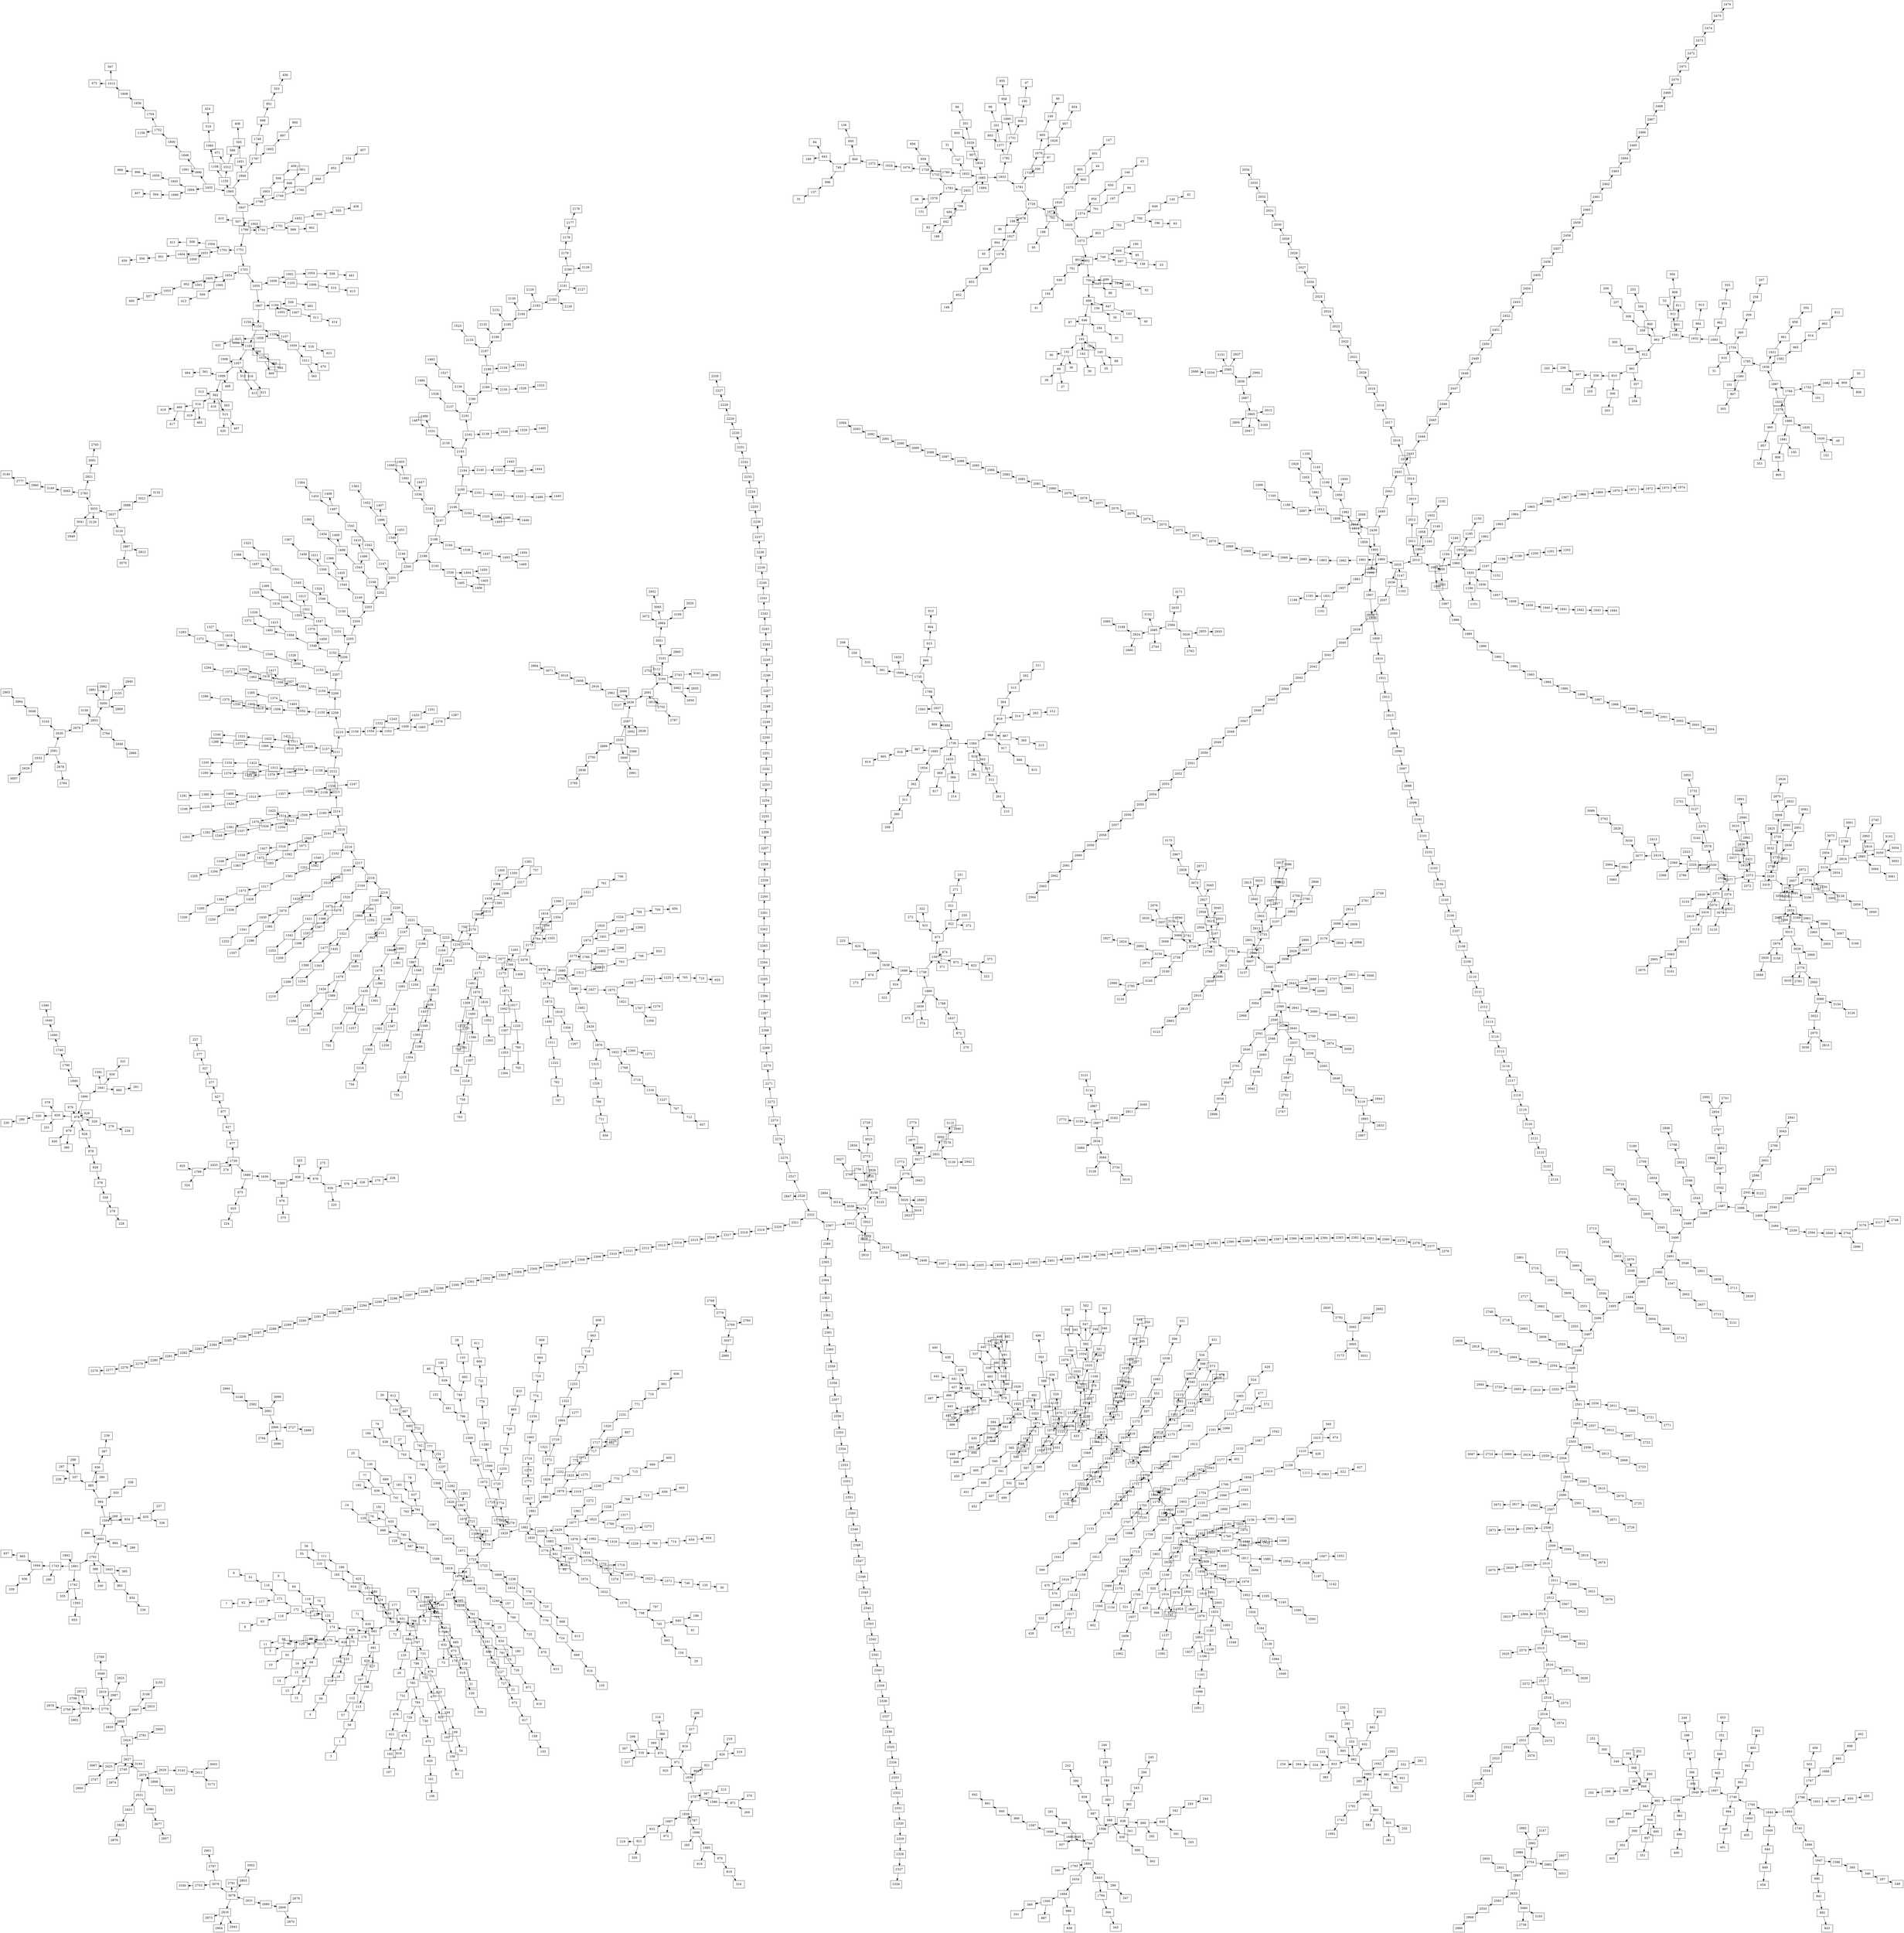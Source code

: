 digraph G {
    node [shape=box];
    graph [layout=neato];
"2484" "2536" "2535" "2637" "2534" "2584" "2634" "2769" "2533" "2632" "2582" "2631" "2532" "2531" "2530" "2528" "2482" "2430" "2431" "2432" "1888" "1838" "1889" "2433" "1890" "1841" "1891" "2434" "1893" "2435" "2436" "2439""2485" "2539""2484" -> {"2485" "2539"}
"2537" "2589" "2588""2536" -> {"2537" "2589" "2588"}
"2640" "2587" "2689" "2586""2535" -> { "2640" "2587" "2689" "2586"}
"3120" "3033" "2688""2637" -> { "3120" "3033" "2688"}
"2585" "2686""2534" -> { "2585" "2686"}
"2635" "2685" "3026""2584" -> { "2635" "2685" "3026"}
"2897" "3084" "2684""2634" -> { "2897" "3084" "2684"}
"2760" "3037" "2776""2769" -> { "2760" "3037" "2776"}
"2583" "2908""2533" -> { "2583" "2908"}
"2682" "3092""2632" -> { "2682" "3092"}
"2681" "3148""2582" -> { "2681" "3148"}
"3078" "2680""2631" -> { "3078" "2680"}
"2581" "2629""2532" -> { "2581" "2629"}
"2580" "2579" "2423""2531" -> { "2580" "2579" "2423"}
"2578" "2577" "2324" "2529""2530" -> { "2578" "2577" "2324" "2529"}
"2847" "2322" "2527""2528" -> { "2847" "2322" "2527"}
"2481" "2428""2482" -> { "2481" "2428"}
"2429" "1882" "1883""2430" -> { "2429" "1882" "1883"}
"799" "1885" "1783""2431" -> { "799" "1885" "1783"}
"1886" "1887""2432" -> { "1886" "1887"}
"1837" "1736" "868""1888" -> { "1837" "1736" "868"}
"1787" "1686" "1737" "1687""1838" -> { "1787" "1686" "1737" "1687"}
"1788" "1738" "1839""1889" -> { "1788" "1738" "1839"}
"1789" "1739""2433" -> { "1789" "1739"}
"1840" "978" "1641""1890" -> { "1840" "978" "1641"}
"1791" "980" "1692""1841" -> { "1791" "980" "1692"}
"1742" "1792" "1743" "1842""1891" -> { "1742" "1792" "1743" "1842"}
"1694" "1892""2434" -> { "1694" "1892"}
"1745" "1844" "1796""1893" -> { "1745" "1844" "1796"}
"1894" "1895" "1896""2435" -> { "1894" "1895" "1896"}
"2437" "1157" "1897" "1902""2436" -> {"2437" "1157" "1897" "1902"}
"2440" "1904" "1905""2439" -> {"2440" "1904" "1905"}
"2486" "2540""2485" -> {"2486" "2540"}
"2594""2539" -> { "2594"}
"2538" "2592""2537" -> {"2538" "2592"}
"2590" "2642" "2641""2589" -> {"2590" "2642" "2641"}
"2693""2588" -> { "2693"}
"2991""2640" -> { "2991"}
"2692" "2639" "2638""2587" -> { "2692" "2639" "2638"}
"2730""2689" -> { "2730"}
"2887""3120" -> { "2887"}
"2783" "3041" "3129""3033" -> { "2783" "3041" "3129"}
"3021""2688" -> { "3021"}
"2837" "2636" "3151""2585" -> { "2837" "2636" "3151"}
"3171""2635" -> { "3171"}
"3152" "2924" "2744""2685" -> { "3152" "2924" "2744"}
"2763" "2855""3026" -> { "2763" "2855"}
"3163" "2867" "3159""2897" -> { "3163" "2867" "3159"}
"2734" "3128""3084" -> { "2734" "3128"}
"2980""3037" -> { "2980"}
"2768""2776" -> { "2768"}
"2633""2583" -> { "2633"}
"2890""2908" -> { "2890"}
"2792" "3005""3092" -> { "2792" "3005"}
"3096" "2906""2681" -> { "3096" "2906"}
"2995""3148" -> { "2995"}
"2791" "2816" "3076" "2803""3078" -> { "2791" "2816" "3076" "2803"}
"2809""2680" -> { "2809"}
"2630" "2678""2581" -> { "2630" "2678"}
"3057""2629" -> { "3057"}
"2677""2580" -> { "2677"}
"2628" "2627" "2898""2579" -> { "2628" "2627" "2898"}
"2822""2423" -> { "2822"}
"2375" "3162""2578" -> { "2375" "3162"}
"2374" "2373" "2371" "2325""2577" -> { "2374" "2373" "2371" "2325"}
"2796" "2369" "2323""2324" -> { "2796" "2369" "2323"}
"2367" "2321""2322" -> { "2367" "2321"}
"2275""2527" -> { "2275"}
"2480" "2427""2481" -> { "2480" "2427"}
"1876""2428" -> { "1876"}
"1877" "1878""2429" -> { "1877" "1878"}
"1881" "1829" "1830""1882" -> { "1881" "1829" "1830"}
"641" "1831""1883" -> { "641" "1831"}
"694" "642""799" -> { "694" "642"}
"1884" "1832" "1833" "1834""1885" -> { "1884" "1832" "1833" "1834"}
"1578" "1732""1783" -> { "1578" "1732"}
"1681" "1835""1886" -> { "1681" "1835"}
"1784" "1836""1887" -> { "1784" "1836"}
"1786" "1583""1837" -> { "1786" "1583"}
"1685" "1584" "1635""1736" -> { "1685" "1584" "1635"}
"265" "1585""1686" -> { "265" "1585"}
"367" "1636" "1586""1737" -> { "367" "1636" "1586"}
"972" "922""1687" -> { "972" "922"}
"1637""1788" -> { "1637"}
"1587" "1688""1738" -> { "1587" "1688"}
"374" "975""1839" -> { "374" "975"}
"324" "925""1789" -> { "324" "925"}
"274" "1689" "977""1739" -> { "274" "1689" "977"}
"1790""1840" -> { "1790"}
"979" "928" "329" "829" "879" "929""978" -> {"979" "928" "329" "829" "879" "929"}
"1591" "880" "930""1641" -> { "1591" "880" "930"}
"1741""1791" -> { "1741"}
"831" "881""980" -> { "831" "881"}
"1642" "981" "982" "285""1692" -> { "1642" "981" "982" "285"}
"1593" "335""1742" -> { "1593" "335"}
"1643" "1693" "388""1792" -> { "1643" "1693" "388"}
"1644" "290""1743" -> { "1644" "290"}
"1595" "986""1694" -> { "1595" "986"}
"1793" "1744" "1843""1892" -> { "1793" "1744" "1843"}
"1696""1745" -> { "1696"}
"1795" "1649""1844" -> { "1795" "1649"}
"1747" "1601""1796" -> { "1747" "1601"}
"1845" "1699""1894" -> { "1845" "1699"}
"1846" "1847" "1155""1895" -> { "1846" "1847" "1155"}
"1848" "1061""1896" -> { "1848" "1061"}
"2438""2437" -> {"2438"}
"1109""1157" -> { "1109"}
"1898" "1849" "1850" "1852""1897" -> {"1898" "1849" "1850" "1852"}
"1903" "1856" "1857""1902" -> {"1903" "1856" "1857"}
"2441""2440" -> {"2441"}
"1858""1904" -> { "1858"}
"1906" "1859" "1860""1905" -> {"1906" "1859" "1860"}
"2487" "2541""2486" -> {"2487" "2541"}
"2595""2540" -> { "2595"}
"2649""2594" -> { "2649"}
"2593""2538" -> { "2593"}
"2647""2592" -> { "2647"}
"2591" "2645""2590" -> {"2591" "2645"}
"2643" "2695" "2694""2642" -> {"2643" "2695" "2694"}
"3080""2641" -> { "3080"}
"3104""2693" -> { "3104"}
"2961" "2691" "3137" "2690""2639" -> { "2961" "2691" "3137" "2690"}
"2838""2730" -> { "2838"}
"2812" "3070""2887" -> { "2812" "3070"}
"3065" "2821""2783" -> { "3065" "2821"}
"2949""3041" -> { "2949"}
"3132""3021" -> { "3132"}
"2687" "2964""2636" -> { "2687" "2964"}
"3168" "2880""2924" -> { "3168" "2880"}
"2935""2855" -> { "2935"}
"2911""3163" -> { "2911"}
"3114""2867" -> { "3114"}
"2772""3159" -> { "2772"}
"3019""2734" -> { "3019"}
"2683" "3060""2633" -> { "2683" "3060"}
"2830""2792" -> { "2830"}
"3173" "3031""3005" -> { "3173" "3031"}
"2794" "2727" "3090""2906" -> { "2794" "2727" "3090"}
"2873" "2943" "2904""2816" -> { "2873" "2943" "2904"}
"2753" "2797""3076" -> { "2753" "2797"}
"3002""2803" -> { "3002"}
"2878" "2870""2809" -> { "2878" "2870"}
"2679" "3105""2630" -> { "2679" "3105"}
"2764""2678" -> { "2764"}
"2957""2677" -> { "2957"}
"3143""2628" -> { "3143"}
"2425" "2424" "2740""2627" -> { "2425" "2424" "2740"}
"3124""2898" -> { "3124"}
"2876""2822" -> { "2876"}
"3127""2375" -> { "3127"}
"2422" "3074""2374" -> { "2422" "3074"}
"2421" "2420" "2418" "2372""2373" -> { "2421" "2420" "2418" "2372"}
"2939" "2416" "2370""2371" -> { "2939" "2416" "2370"}
"2414" "2368""2369" -> { "2414" "2368"}
"2412" "2366""2367" -> { "2412" "2366"}
"2320""2321" -> { "2320"}
"2274""2275" -> { "2274"}
"2479" "2175""2480" -> { "2479" "2175"}
"1875""2427" -> { "1875"}
"1315" "1822""1876" -> { "1315" "1822"}
"1361" "1823""1877" -> { "1361" "1823"}
"1362" "1824""1878" -> { "1362" "1824"}
"1880" "1827""1881" -> { "1880" "1827"}
"1828" "1776" "1777""1829" -> { "1828" "1776" "1777"}
"1778""1830" -> { "1778"}
"82" "187""641" -> { "82" "187"}
"1779""1831" -> { "1779"}
"83" "188""642" -> { "83" "188"}
"747" "1780""1832" -> { "747" "1780"}
"1781" "1782""1833" -> { "1781" "1782"}
"1629" "907""1834" -> { "1629" "907"}
"48" "151""1578" -> { "48" "151"}
"959""1732" -> { "959"}
"100" "908""1681" -> { "100" "908"}
"1630""1835" -> { "1630"}
"1579" "1733""1784" -> { "1579" "1733"}
"1631" "1785" "1582""1836" -> { "1631" "1785" "1582"}
"1735""1786" -> { "1735"}
"1634" "967""1685" -> { "1634" "967"}
"363" "968" "918""1584" -> { "363" "968" "918"}
"969" "366""1635" -> { "969" "366"}
"919" "970""1585" -> { "919" "970"}
"215""367" -> { "215"}
"869" "971" "921""1636" -> { "869" "971" "921"}
"871""1586" -> { "871"}
"821""922" -> { "821"}
"872""1637" -> { "872"}
"371" "973" "873" "974""1587" -> { "371" "973" "873" "974"}
"924" "1638""1688" -> { "924" "1638"}
"875" "1639""1689" -> { "875" "1639"}
"927""977" -> { "927"}
"1740""1790" -> { "1740"}
"878""928" -> { "878"}
"279""329" -> { "279"}
"379" "330" "231""829" -> { "379" "330" "231"}
"380" "830""879" -> { "380" "830"}
"281""880" -> { "281"}
"331""930" -> { "331"}
"1691""1741" -> { "1691"}
"381" "232""831" -> { "381" "232"}
"1592""1642" -> { "1592"}
"931" "332" "382""981" -> { "931" "332" "382"}
"932" "333" "833" "883""982" -> { "932" "333" "833" "883"}
"933""1593" -> { "933"}
"983" "385""1643" -> { "983" "385"}
"884" "1594" "886""1693" -> { "884" "1594" "886"}
"240""388" -> { "240"}
"985" "936""1644" -> { "985" "936"}
"887" "389""1595" -> { "887" "389"}
"838""986" -> { "838"}
"340""1793" -> { "340"}
"1645" "1596" "1695""1744" -> { "1645" "1596" "1695"}
"296" "1794""1843" -> { "296" "1794"}
"1647""1696" -> { "1647"}
"1746" "1600""1795" -> { "1746" "1600"}
"946""1649" -> { "946"}
"1698" "503""1747" -> { "1698" "503"}
"947""1601" -> { "947"}
"1650""1845" -> { "1650"}
"504""1699" -> { "504"}
"1797" "1651""1846" -> { "1797" "1651"}
"1798" "1799""1847" -> { "1798" "1799"}
"1012" "1108""1155" -> { "1012" "1108"}
"1800""1848" -> { "1800"}
"520" "1014""1109" -> { "520" "1014"}
"1899""1898" -> {"1899"}
"1801""1849" -> { "1801"}
"1851" "1802" "1803" "1805""1850" -> {"1851" "1802" "1803" "1805"}
"1853" "1806" "1807""1852" -> {"1853" "1806" "1807"}
"1810""1856" -> { "1810"}
"1811" "1188""1857" -> { "1811" "1188"}
"2442""2441" -> {"2442"}
"1812""1858" -> { "1812"}
"1907""1906" -> {"1907"}
"1813""1859" -> { "1813"}
"1861" "2009" "2035""1860" -> {"1861" "2009" "2035"}
"2488" "2542""2487" -> {"2488" "2542"}
"3122" "2596""2541" -> {"3122" "2596"}
"2650""2595" -> { "2650"}
"2704""2649" -> { "2704"}
"2648""2593" -> { "2648"}
"2702""2647" -> { "2702"}
"2646""2591" -> { "2646"}
"2700""2645" -> { "2700"}
"2644" "2698""2643" -> {"2644" "2698"}
"2696" "2944""2695" -> {"2696" "2944"}
"3004""2694" -> { "3004"}
"3006""3080" -> { "3006"}
"3042""3104" -> { "3042"}
"2916""2961" -> { "2916"}
"2819" "3164" "2755""2691" -> { "2819" "3164" "2755"}
"2785""2838" -> { "2785"}
"3149""3065" -> { "3149"}
"3091""2821" -> { "3091"}
"2865""2687" -> { "2865"}
"2985""3168" -> { "2985"}
"3095""2911" -> { "3095"}
"3131""3114" -> { "3131"}
"2754" "2931""2683" -> { "2754" "2931"}
"3103" "2739""3060" -> { "3103" "2739"}
"2999""2727" -> { "2999"}
"3160""2753" -> { "3160"}
"2901""2797" -> { "2901"}
"2853""2679" -> { "2853"}
"3048""3105" -> { "3048"}
"2811""3143" -> { "2811"}
"3067" "2747""2425" -> { "3067" "2747"}
"2781" "2849""2424" -> { "2781" "2849"}
"2874" "3144""2740" -> { "2874" "3144"}
"2732" "2751""3127" -> { "2732" "2751"}
"3110""3074" -> { "3110"}
"3099" "2862""2421" -> { "3099" "2862"}
"2786" "2737" "2750" "2419""2420" -> { "2786" "2737" "2750" "2419"}
"2836" "2417""2418" -> { "2836" "2417"}
"3133""2939" -> { "3133"}
"3113" "2415""2416" -> { "3113" "2415"}
"3077" "2413""2414" -> { "3077" "2413"}
"3174" "2411""2412" -> { "3174" "2411"}
"2365""2366" -> { "2365"}
"2319""2320" -> { "2319"}
"2273""2274" -> { "2273"}
"2478" "2174""2479" -> { "2478" "2174"}
"1874" "1766""2175" -> { "1874" "1766"}
"1358" "1821""1875" -> { "1358" "1821"}
"1226""1315" -> { "1226"}
"1360" "1768""1822" -> { "1360" "1768"}
"1272""1361" -> { "1272"}
"1228" "1769""1823" -> { "1228" "1769"}
"1318""1362" -> { "1318"}
"1770""1824" -> { "1770"}
"1879" "1826""1880" -> { "1879" "1826"}
"1773""1827" -> { "1773"}
"1279" "1774""1828" -> { "1279" "1774"}
"1775" "1723" "1724""1776" -> { "1775" "1723" "1724"}
"1725""1777" -> { "1725"}
"1726""1778" -> { "1726"}
"1727""1779" -> { "1727"}
"31""747" -> { "31"}
"1728""1780" -> { "1728"}
"1729" "1730""1781" -> { "1729" "1730"}
"1577" "1731""1782" -> { "1577" "1731"}
"202" "804""1629" -> { "202" "804"}
"856""959" -> { "856"}
"805""908" -> { "805"}
"49" "152""1630" -> { "49" "152"}
"960""1579" -> { "960"}
"101" "1682""1733" -> { "101" "1682"}
"961""1631" -> { "961"}
"1580" "1734""1785" -> { "1580" "1734"}
"965""1582" -> { "965"}
"1684" "966""1735" -> { "1684" "966"}
"362""1634" -> { "362"}
"916""967" -> { "916"}
"312""363" -> { "312"}
"917" "816" "867""968" -> { "917" "816" "867"}
"264" "315""918" -> { "264" "315"}
"817""969" -> { "817"}
"214""366" -> { "214"}
"818""970" -> { "818"}
"920" "819" "870""971" -> { "920" "819" "870"}
"820""921" -> { "820"}
"269" "370""871" -> { "269" "370"}
"219" "320""821" -> { "219" "320"}
"270""872" -> { "270"}
"822" "923""973" -> { "822" "923"}
"823""873" -> { "823"}
"323""924" -> { "323"}
"874" "1588""1638" -> { "874" "1588"}
"825""875" -> { "825"}
"1589""1639" -> { "1589"}
"877""927" -> { "877"}
"1690""1740" -> { "1690"}
"828""878" -> { "828"}
"229""279" -> { "229"}
"280""330" -> { "280"}
"282""332" -> { "282"}
"882""932" -> { "882"}
"283""333" -> { "283"}
"383" "334" "235""833" -> { "383" "334" "235"}
"384""883" -> { "384"}
"834""983" -> { "834"}
"286""884" -> { "286"}
"934" "984" "289""1594" -> { "934" "984" "289"}
"837""985" -> { "837"}
"339""936" -> { "339"}
"241""389" -> { "241"}
"937" "888""1645" -> { "937" "888"}
"987" "938" "988""1596" -> { "987" "938" "988"}
"1646""1695" -> { "1646"}
"247""296" -> { "247"}
"394""1794" -> { "394"}
"990" "1598""1647" -> { "990" "1598"}
"991" "1697" "994""1746" -> { "991" "1697" "994"}
"405""1600" -> { "405"}
"849""946" -> { "849"}
"995""1698" -> { "995"}
"406""503" -> { "406"}
"850""947" -> { "850"}
"996""1650" -> { "996"}
"407""504" -> { "407"}
"1748" "1602""1797" -> { "1748" "1602"}
"505""1651" -> { "505"}
"1749" "1603""1798" -> { "1749" "1603"}
"1750" "1751""1799" -> { "1750" "1751"}
"566" "471""1012" -> { "566" "471"}
"1060""1108" -> { "1060"}
"1752""1800" -> { "1752"}
"425""520" -> { "425"}
"568" "473""1014" -> { "568" "473"}
"1900""1899" -> {"1900"}
"1753""1801" -> { "1753"}
"1754""1802" -> { "1754"}
"1804" "1755" "1756" "1758""1803" -> {"1804" "1755" "1756" "1758"}
"1759" "1180""1805" -> { "1759" "1180"}
"1854""1853" -> {"1854"}
"1760" "1181""1806" -> { "1760" "1181"}
"1808" "1761" "1762""1807" -> {"1808" "1761" "1762"}
"1979" "2005""1810" -> { "1979" "2005"}
"1980" "2006""1811" -> { "1980" "2006"}
"1143""1188" -> { "1143"}
"2443""2442" -> {"2443"}
"1981" "2007""1812" -> { "1981" "2007"}
"1908""1907" -> {"1908"}
"1982" "2008""1813" -> { "1982" "2008"}
"1862""1861" -> {"1862"}
"1983""2009" -> { "1983"}
"2036" "1147" "2010""2035" -> {"2036" "1147" "2010"}
"2489" "2543""2488" -> {"2489" "2543"}
"2597""2542" -> { "2597"}
"2651""2596" -> { "2651"}
"2705""2650" -> { "2705"}
"2896" "3176""2704" -> {"2896" "3176"}
"2703""2648" -> { "2703"}
"2767""2702" -> { "2767"}
"2701""2646" -> { "2701"}
"2974""2700" -> { "2974"}
"2699""2644" -> { "2699"}
"2757""2698" -> { "2757"}
"2697" "2929""2696" -> {"2697" "2929"}
"2733" "2731" "3007" "3177""2944" -> {"2733" "2731" "3007" "3177"}
"2998""3004" -> { "2998"}
"3055""3006" -> { "3055"}
"2938""2916" -> { "2938"}
"3062" "3101" "2743" "2752" "3112""3164" -> { "3062" "3101" "2743" "2752" "3112"}
"2787""2755" -> { "2787"}
"2960""3149" -> { "2960"}
"2765""3091" -> { "2765"}
"3165" "2947" "2804" "3012""2865" -> { "3165" "2947" "2804" "3012"}
"2989" "2983" "2993""2754" -> { "2989" "2983" "2993"}
"2950""2931" -> { "2950"}
"3136" "2784" "3000""2853" -> { "3136" "2784" "3000"}
"3064""3048" -> { "3064"}
"3172" "3003""2811" -> { "3172" "3003"}
"2800""2747" -> { "2800"}
"2900""2781" -> { "2900"}
"2820" "2779" "2997""2849" -> { "2820" "2779" "2997"}
"2953""2732" -> { "2953"}
"2990""2862" -> { "2990"}
"2852" "3032""2786" -> { "2852" "3032"}
"3081" "2857" "2736" "2933" "3058" "3056""2737" -> { "3081" "2857" "2736" "2933" "3058" "3056"}
"2735" "2936""2750" -> { "2735" "2936"}
"3010""2836" -> { "3010"}
"3011""3113" -> { "3011"}
"2841" "3030""3077" -> { "2841" "3030"}
"2922" "3156" "3036""3174" -> { "2922" "3156" "3036"}
"2410""2411" -> { "2410"}
"2364""2365" -> { "2364"}
"2318""2319" -> { "2318"}
"2272""2273" -> { "2272"}
"2477" "2173""2478" -> { "2477" "2173"}
"1873" "1765""2174" -> { "1873" "1765"}
"1401" "1820""1874" -> { "1401" "1820"}
"1313" "1402""1766" -> { "1313" "1402"}
"1314""1358" -> { "1314"}
"1767""1821" -> { "1767"}
"766""1226" -> { "766"}
"1271""1360" -> { "1271"}
"1714""1768" -> { "1714"}
"768""1228" -> { "768"}
"1317" "1715""1769" -> { "1317" "1715"}
"1229""1318" -> { "1229"}
"1274" "1716""1770" -> { "1274" "1716"}
"1319" "1825""1879" -> { "1319" "1825"}
"1232" "1772""1826" -> { "1232" "1772"}
"1278" "1719""1773" -> { "1278" "1719"}
"1720""1774" -> { "1720"}
"153" "1721""1775" -> { "153" "1721"}
"1722" "1670" "1671""1723" -> { "1722" "1670" "1671"}
"1672""1724" -> { "1672"}
"1673""1725" -> { "1673"}
"1674""1726" -> { "1674"}
"1675""1727" -> { "1675"}
"1676""1728" -> { "1676"}
"1677" "1678""1729" -> { "1677" "1678"}
"200" "1679""1730" -> { "200" "1679"}
"201" "803""1577" -> { "201" "803"}
"906" "1680""1731" -> { "906" "1680"}
"99""202" -> { "99"}
"857""960" -> { "857"}
"909""1682" -> { "909"}
"858""961" -> { "858"}
"102" "807""1580" -> { "102" "807"}
"910" "1683" "360""1734" -> { "910" "1683" "360"}
"914""965" -> { "914"}
"1633" "361""1684" -> { "1633" "361"}
"915""966" -> { "915"}
"311""362" -> { "311"}
"865""916" -> { "865"}
"261""312" -> { "261"}
"866""917" -> { "866"}
"364" "314""816" -> { "364" "314"}
"365""867" -> { "365"}
"316""818" -> { "316"}
"317""819" -> { "317"}
"368" "318" "369""870" -> { "368" "318" "369"}
"218" "319""820" -> { "218" "319"}
"220" "321" "372""822" -> { "220" "321" "372"}
"322" "272""923" -> { "322" "272"}
"222" "373""823" -> { "222" "373"}
"273""874" -> { "273"}
"824""1588" -> { "824"}
"224""825" -> { "224"}
"976" "926""1589" -> { "976" "926"}
"827""877" -> { "827"}
"1640""1690" -> { "1640"}
"378""828" -> { "378"}
"230""280" -> { "230"}
"832""882" -> { "832"}
"233""283" -> { "233"}
"284""334" -> { "284"}
"236""834" -> { "236"}
"835""934" -> { "835"}
"885" "935""984" -> { "885" "935"}
"291""888" -> { "291"}
"839""987" -> { "839"}
"341" "889" "392""938" -> { "341" "889" "392"}
"939" "393""988" -> { "939" "393"}
"1597""1646" -> { "1597"}
"345""394" -> { "345"}
"941""990" -> { "941"}
"395""1598" -> { "395"}
"942""991" -> { "942"}
"1648" "945""1697" -> { "1648" "945"}
"897""994" -> { "897"}
"454""849" -> { "454"}
"898""995" -> { "898"}
"455""850" -> { "455"}
"899""996" -> { "899"}
"948""1748" -> { "948"}
"997""1602" -> { "997"}
"408""505" -> { "408"}
"1700" "998""1749" -> { "1700" "998"}
"506""1603" -> { "506"}
"1701" "1003""1750" -> { "1701" "1003"}
"1702" "1703""1751" -> { "1702" "1703"}
"519""1060" -> { "519"}
"1704" "1156""1752" -> { "1704" "1156"}
"1901""1900" -> {"1901"}
"1705""1753" -> { "1705"}
"1706""1754" -> { "1706"}
"1707" "1160""1755" -> { "1707" "1160"}
"1757" "1708" "1709" "1711""1756" -> {"1757" "1708" "1709" "1711"}
"1712" "1178""1758" -> { "1712" "1178"}
"1713""1759" -> { "1713"}
"1135""1180" -> { "1135"}
"1855""1854" -> {"1855"}
"1949" "1975""1760" -> { "1949" "1975"}
"1136""1181" -> { "1136"}
"1809""1808" -> {"1809"}
"1950" "1976""1761" -> { "1950" "1976"}
"1763" "1951" "1977""1762" -> {"1763" "1951" "1977"}
"1953""1979" -> { "1953"}
"1954""1980" -> { "1954"}
"1098""1143" -> { "1098"}
"2444""2443" -> {"2444"}
"1955""1981" -> { "1955"}
"1189""2007" -> { "1189"}
"1909""1908" -> {"1909"}
"1956""1982" -> { "1956"}
"1863""1862" -> {"1863"}
"1957""1983" -> { "1957"}
"2037""2036" -> {"2037"}
"1102""1147" -> { "1102"}
"2011" "1984" "1985""2010" -> {"2011" "1984" "1985"}
"2490" "2544""2489" -> {"2490" "2544"}
"2598""2543" -> { "2598"}
"2866" "2652""2597" -> {"2866" "2652"}
"2706""2651" -> { "2706"}
"3170""2705" -> { "3170"}
"3117""3176" -> { "3117"}
"3119""2703" -> { "3119"}
"3047""2701" -> { "3047"}
"3009""2974" -> { "3009"}
"2996" "2921""2757" -> {"2996" "2921"}
"3179""2697" -> { "3179"}
"2895""2929" -> { "2895"}
"3107" "2902" "2913""2733" -> {"3107" "2902" "2913"}
"2912" "2782""2731" -> {"2912" "2782"}
"3157""3007" -> { "3157"}
"2801""3177" -> { "2801"}
"3018""2938" -> { "3018"}
"2850" "2835""3062" -> { "2850" "2835"}
"3051" "2860""3101" -> { "3051" "2860"}
"3141""2743" -> { "3141"}
"2777""2960" -> { "2777"}
"3053" "2807""2983" -> { "3053" "2807"}
"3147" "2882""2993" -> { "3147" "2882"}
"2948""2784" -> { "2948"}
"2869" "3153" "2881" "2982""3000" -> { "2869" "3153" "2881" "2982"}
"2903""3064" -> { "2903"}
"2987" "3024" "2919""2779" -> { "2987" "3024" "2919"}
"3108" "2923""2997" -> { "3108" "2923"}
"2891""2990" -> { "2891"}
"2825""3032" -> { "2825"}
"3106""3081" -> { "3106"}
"2972""2857" -> { "2972"}
"3142" "3118" "3150""2736" -> { "3142" "3118" "3150"}
"2962" "3013" "3169" "3166" "2868""2933" -> { "2962" "3013" "3169" "3166" "2868"}
"3008" "3093""2735" -> { "3008" "3093"}
"2951""2936" -> { "2951"}
"3063""3011" -> { "3063"}
"2984" "3083""2841" -> { "2984" "3083"}
"2828""3030" -> { "2828"}
"2808""2922" -> { "2808"}
"2805" "3044" "3135" "3125""3156" -> { "2805" "3044" "3135" "3125"}
"3014""3036" -> { "3014"}
"2409""2410" -> { "2409"}
"2363""2364" -> { "2363"}
"2317""2318" -> { "2317"}
"2271""2272" -> { "2271"}
"2225" "2172""2477" -> { "2225" "2172"}
"1872" "1764""2173" -> { "1872" "1764"}
"1400" "1819""1873" -> { "1400" "1819"}
"1312""1765" -> { "1312"}
"1357""1401" -> { "1357"}
"1224""1820" -> { "1224"}
"1269""1402" -> { "1269"}
"1225""1314" -> { "1225"}
"1270" "1359""1767" -> { "1270" "1359"}
"711""766" -> { "711"}
"1316""1714" -> { "1316"}
"713""768" -> { "713"}
"1273""1715" -> { "1273"}
"769""1229" -> { "769"}
"1230""1319" -> { "1230"}
"1275" "1771""1825" -> { "1275" "1771"}
"772""1232" -> { "772"}
"1321" "1718""1772" -> { "1321" "1718"}
"1665""1719" -> { "1665"}
"1235" "1666""1720" -> { "1235" "1666"}
"1667""1721" -> { "1667"}
"1668""1722" -> { "1668"}
"1669" "1617" "1618""1670" -> { "1669" "1617" "1618"}
"1619""1671" -> { "1619"}
"1620""1672" -> { "1620"}
"1621""1673" -> { "1621"}
"1622""1674" -> { "1622"}
"1623""1675" -> { "1623"}
"1624""1676" -> { "1624"}
"1625" "1626""1677" -> { "1625" "1626"}
"199" "1627""1678" -> { "199" "1627"}
"97""200" -> { "97"}
"905" "1628""1679" -> { "905" "1628"}
"98""201" -> { "98"}
"150""906" -> { "150"}
"958""1680" -> { "958"}
"353""857" -> { "353"}
"806" "50""909" -> { "806" "50"}
"354""858" -> { "354"}
"303""807" -> { "303"}
"51""910" -> { "51"}
"962" "1632""1683" -> { "962" "1632"}
"309""360" -> { "309"}
"863""914" -> { "863"}
"310""361" -> { "310"}
"864""915" -> { "864"}
"260""311" -> { "260"}
"814""865" -> { "814"}
"210""261" -> { "210"}
"815""866" -> { "815"}
"313""364" -> { "313"}
"263""314" -> { "263"}
"213""365" -> { "213"}
"266""317" -> { "266"}
"216""368" -> { "216"}
"267" "217" "268""318" -> { "267" "217" "268"}
"271""321" -> { "271"}
"223""824" -> { "223"}
"375""976" -> { "375"}
"325" "876""926" -> { "325" "876"}
"377""827" -> { "377"}
"1590""1640" -> { "1590"}
"328""378" -> { "328"}
"234""284" -> { "234"}
"336" "237""835" -> { "336" "237"}
"386" "337" "836""885" -> { "386" "337" "836"}
"338""935" -> { "338"}
"390""839" -> { "390"}
"292" "840""889" -> { "292" "840"}
"343""392" -> { "343"}
"890""939" -> { "890"}
"344""393" -> { "344"}
"989""1597" -> { "989"}
"892""941" -> { "892"}
"346""395" -> { "346"}
"893""942" -> { "893"}
"396" "1599" "404""1648" -> { "396" "1599" "404"}
"848""945" -> { "848"}
"401""897" -> { "401"}
"402""898" -> { "402"}
"851""948" -> { "851"}
"900""997" -> { "900"}
"949""1700" -> { "949"}
"901""998" -> { "901"}
"409""506" -> { "409"}
"1652" "999""1701" -> { "1652" "999"}
"507""1003" -> { "507"}
"1653" "1004""1702" -> { "1653" "1004"}
"1654" "1655""1703" -> { "1654" "1655"}
"424""519" -> { "424"}
"1656""1704" -> { "1656"}
"1657" "521""1705" -> { "1657" "521"}
"1658""1706" -> { "1658"}
"1659""1707" -> { "1659"}
"1660" "525""1708" -> { "1660" "525"}
"1710" "1661" "1662" "1945""1709" -> {"1710" "1661" "1662" "1945"}
"1920" "1946""1711" -> { "1920" "1946"}
"1921" "1947""1712" -> { "1921" "1947"}
"1133""1178" -> { "1133"}
"1922" "1948""1713" -> { "1922" "1948"}
"1090""1135" -> { "1090"}
"1923""1949" -> { "1923"}
"1091""1136" -> { "1091"}
"1924" "1047""1950" -> { "1924" "1047"}
"1182""1976" -> { "1182"}
"1925""1951" -> { "1925"}
"1978" "1952""1977" -> {"1978" "1952"}
"1927" "1186""1953" -> { "1927" "1186"}
"1928""1954" -> { "1928"}
"2445""2444" -> {"2445"}
"1929""1955" -> { "1929"}
"1144""1189" -> { "1144"}
"1910""1909" -> {"1910"}
"1930" "1190""1956" -> { "1930" "1190"}
"2065""1863" -> {"2065"}
"1931""1957" -> { "1931"}
"2038""2037" -> {"2038"}
"2012""2011" -> {"2012"}
"1958" "1193""1984" -> { "1958" "1193"}
"1986" "1959" "1960""1985" -> {"1986" "1959" "1960"}
"2491" "2545""2490" -> {"2491" "2545"}
"2599""2544" -> { "2599"}
"2653""2598" -> { "2653"}
"2707""2652" -> { "2707"}
"3043""2706" -> { "3043"}
"2746""3117" -> { "2746"}
"2844" "2893""3119" -> {"2844" "2893"}
"3034""3047" -> {"3034"}
"3046""2921" -> {"3046"}
"2856" "3098""3179" -> {"2856" "3098"}
"2917" "2963""3107" -> {"2917" "2963"}
"2971" "2845""2902" -> {"2971" "2845"}
"2839" "2886""2912" -> {"2839" "2886"}
"2799" "2728" "3015" "3167""2782" -> {"2799" "2728" "3015" "3167"}
"3071""3018" -> { "3071"}
"2864""3051" -> { "2864"}
"2909""3141" -> { "2909"}
"3140""2777" -> { "3140"}
"2966""2948" -> { "2966"}
"2840""3153" -> { "2840"}
"2925""2987" -> { "2925"}
"2798" "2872" "2758" "2802""3024" -> { "2798" "2872" "2758" "2802"}
"3049""2919" -> { "3049"}
"3155""3108" -> { "3155"}
"2981""3142" -> { "2981"}
"2934" "2814" "2954""3118" -> { "2934" "2814" "2954"}
"3138""3150" -> { "3138"}
"3066" "2965""2962" -> { "3066" "2965"}
"2979" "3038""3013" -> { "2979" "3038"}
"2975" "2832""3008" -> { "2975" "2832"}
"3082""2951" -> { "3082"}
"3161" "2905""3063" -> { "3161" "2905"}
"2762""2828" -> { "2762"}
"2810""2808" -> { "2810"}
"2826" "2766""2805" -> { "2826" "2766"}
"3029" "2770""3044" -> { "3029" "2770"}
"2756" "2775""3135" -> { "2756" "2775"}
"2884""3014" -> { "2884"}
"2408""2409" -> { "2408"}
"2362""2363" -> { "2362"}
"2316""2317" -> { "2316"}
"2270""2271" -> { "2270"}
"2224" "2171""2225" -> { "2224" "2171"}
"1871" "1398""2172" -> { "1871" "1398"}
"1354" "1818""1872" -> { "1354" "1818"}
"1266" "1355""1764" -> { "1266" "1355"}
"1311""1400" -> { "1311"}
"1356""1819" -> { "1356"}
"1223""1312" -> { "1223"}
"1268""1357" -> { "1268"}
"764""1224" -> { "764"}
"765""1225" -> { "765"}
"656""711" -> { "656"}
"1227""1316" -> { "1227"}
"658""713" -> { "658"}
"714""769" -> { "714"}
"770""1230" -> { "770"}
"1717""1771" -> { "1717"}
"717""772" -> { "717"}
"1664""1718" -> { "1664"}
"1234""1665" -> { "1234"}
"775""1235" -> { "775"}
"1280""1666" -> { "1280"}
"1281" "1282""1667" -> { "1281" "1282"}
"1238" "1614""1668" -> { "1238" "1614"}
"156" "1615""1669" -> { "156" "1615"}
"1616" "1564" "1565""1617" -> { "1616" "1564" "1565"}
"1566""1618" -> { "1566"}
"1567""1619" -> { "1567"}
"1568""1620" -> { "1568"}
"1569""1621" -> { "1569"}
"1570""1622" -> { "1570"}
"1571""1623" -> { "1571"}
"1572""1624" -> { "1572"}
"1573" "1574""1625" -> { "1573" "1574"}
"702" "1575""1626" -> { "702" "1575"}
"96""199" -> { "96"}
"904" "1576""1627" -> { "904" "1576"}
"149""905" -> { "149"}
"957""1628" -> { "957"}
"47""150" -> { "47"}
"855""958" -> { "855"}
"859""962" -> { "859"}
"1581" "964""1632" -> { "1581" "964"}
"258""309" -> { "258"}
"812""863" -> { "812"}
"259""310" -> { "259"}
"813""864" -> { "813"}
"209""260" -> { "209"}
"262""313" -> { "262"}
"212""263" -> { "212"}
"221""271" -> { "221"}
"275" "826""876" -> { "275" "826"}
"327""377" -> { "327"}
"278""328" -> { "278"}
"287" "238" "288""337" -> { "287" "238" "288"}
"387""836" -> { "387"}
"242""390" -> { "242"}
"391" "342""840" -> { "391" "342"}
"294""343" -> { "294"}
"841""890" -> { "841"}
"295""344" -> { "295"}
"940""989" -> { "940"}
"843""892" -> { "843"}
"297""346" -> { "297"}
"844""893" -> { "844"}
"347""396" -> { "347"}
"992" "993""1599" -> { "992" "993"}
"352""848" -> { "352"}
"553""851" -> { "553"}
"852""949" -> { "852"}
"950""1652" -> { "950"}
"902""999" -> { "902"}
"410""507" -> { "410"}
"1604" "1000""1653" -> { "1604" "1000"}
"508""1004" -> { "508"}
"1605" "1005""1654" -> { "1605" "1005"}
"1606" "1607""1655" -> { "1606" "1607"}
"1608""1656" -> { "1608"}
"1609""1657" -> { "1609"}
"1610""1658" -> { "1610"}
"1611""1659" -> { "1611"}
"1612""1660" -> { "1612"}
"1613""1661" -> { "1613"}
"1663" "1163" "1915" "1917""1662" -> {"1663" "1163" "1915" "1917"}
"1919""1945" -> { "1919"}
"1176""1920" -> { "1176"}
"600""1946" -> { "600"}
"1177""1921" -> { "1177"}
"1043""1947" -> { "1043"}
"1088""1133" -> { "1088"}
"1089" "1179""1922" -> { "1089" "1179"}
"1045""1090" -> { "1045"}
"1046""1091" -> { "1046"}
"1137""1182" -> { "1137"}
"1093" "1183""1925" -> { "1093" "1183"}
"1926" "1185""1952" -> { "1926" "1185"}
"1141""1186" -> { "1141"}
"1097" "1187""1928" -> { "1097" "1187"}
"2446""2445" -> {"2446"}
"1099""1144" -> { "1099"}
"1911""1910" -> {"1911"}
"1145""1190" -> { "1145"}
"2066""2065" -> {"2066"}
"1101" "1191""1931" -> { "1101" "1191"}
"2039""2038" -> {"2039"}
"2013""2012" -> {"2013"}
"1932""1958" -> { "1932"}
"1148""1193" -> { "1148"}
"1987""1986" -> {"1987"}
"1933" "1194""1959" -> { "1933" "1194"}
"1961" "1934" "1935""1960" -> {"1961" "1934" "1935"}
"2492" "2546""2491" -> {"2492" "2546"}
"2600""2545" -> { "2600"}
"2654""2599" -> { "2654"}
"2708""2653" -> { "2708"}
"2854""2707" -> { "2854"}
"2941""3043" -> { "2941"}
"2907" "2833""2893" -> {"2907" "2833"}
"2899""3034" -> { "2899"}
"2888""2856" -> { "2888"}
"2959" "2914""3098" -> {"2959" "2914"}
"2968""2917" -> {"2968"}
"2780" "2759""2963" -> {"2780" "2759"}
"2932""2971" -> {"2932"}
"3025" "2915""2845" -> {"3025" "2915"}
"2910""2839" -> {"2910"}
"2742" "2738" "3069""2728" -> {"2742" "2738" "3069"}
"2958" "2927" "3040""3015" -> { "2958" "2927" "3040"}
"2831" "2956""3167" -> { "2831" "2956"}
"2894""3071" -> { "2894"}
"3109" "3085" "3072""2864" -> { "3109" "3085" "3072"}
"2978""2758" -> { "2978"}
"2789""3049" -> { "2789"}
"2885" "2788""2814" -> { "2885" "2788"}
"3075""2954" -> { "3075"}
"2859""3138" -> { "2859"}
"3097""3066" -> { "3097"}
"2955""2965" -> { "2955"}
"3158" "2930""2979" -> { "3158" "2930"}
"2969" "2778""3038" -> { "2969" "2778"}
"2926""2975" -> { "2926"}
"2875""2905" -> { "2875"}
"3089""2762" -> { "3089"}
"3027""2766" -> { "3027"}
"3016" "2823" "2889""3029" -> { "3016" "2823" "2889"}
"2843" "3017" "2773""2770" -> { "2843" "3017" "2773"}
"3023" "2834""2775" -> { "3023" "2834"}
"2407""2408" -> { "2407"}
"2361""2362" -> { "2361"}
"2315""2316" -> { "2315"}
"2269""2270" -> { "2269"}
"2223" "2170""2224" -> { "2223" "2170"}
"1870" "1441""2171" -> { "1870" "1441"}
"1442" "1817""1871" -> { "1442" "1817"}
"1309" "1265""1398" -> { "1309" "1265"}
"1310""1354" -> { "1310"}
"1399""1818" -> { "1399"}
"1222""1311" -> { "1222"}
"1267""1356" -> { "1267"}
"763""1223" -> { "763"}
"709""764" -> { "709"}
"710""765" -> { "710"}
"767""1227" -> { "767"}
"603""658" -> { "603"}
"659""714" -> { "659"}
"715""770" -> { "715"}
"1320" "1276""1717" -> { "1320" "1276"}
"662""717" -> { "662"}
"1277" "1322""1664" -> { "1277" "1322"}
"774""1234" -> { "774"}
"720""775" -> { "720"}
"1236""1280" -> { "1236"}
"1237""1282" -> { "1237"}
"778""1238" -> { "778"}
"1239""1614" -> { "1239"}
"1240""1615" -> { "1240"}
"1242""1616" -> { "1242"}
"783" "788" "790""1564" -> { "783" "788" "790"}
"791""1565" -> { "791"}
"792""1566" -> { "792"}
"794""1567" -> { "794"}
"795""1568" -> { "795"}
"796""1569" -> { "796"}
"798""1570" -> { "798"}
"746""1571" -> { "746"}
"800""1572" -> { "800"}
"802" "953""1573" -> { "802" "953"}
"701" "954""1574" -> { "701" "954"}
"198""702" -> { "198"}
"903" "955""1575" -> { "903" "955"}
"45""904" -> { "45"}
"956""1576" -> { "956"}
"46""149" -> { "46"}
"854""957" -> { "854"}
"355""859" -> { "355"}
"911" "963" "862""1581" -> { "911" "963" "862"}
"913""964" -> { "913"}
"207""258" -> { "207"}
"208""259" -> { "208"}
"211""262" -> { "211"}
"225" "376""826" -> { "225" "376"}
"277""327" -> { "277"}
"228""278" -> { "228"}
"239""387" -> { "239"}
"243""391" -> { "243"}
"293""342" -> { "293"}
"245""294" -> { "245"}
"246""295" -> { "246"}
"891""940" -> { "891"}
"248""297" -> { "248"}
"298""347" -> { "298"}
"943" "846" "944""992" -> { "943" "846" "944"}
"896""993" -> { "896"}
"453""352" -> { "453"}
"456""553" -> { "456"}
"554""852" -> { "554"}
"555""950" -> { "555"}
"951""1604" -> { "951"}
"411""508" -> { "411"}
"952" "1001""1605" -> { "952" "1001"}
"509""1005" -> { "509"}
"1002" "1103""1606" -> { "1002" "1103"}
"1104" "1153""1607" -> { "1104" "1153"}
"1013""1608" -> { "1013"}
"1062""1609" -> { "1062"}
"1158""1610" -> { "1158"}
"1159""1611" -> { "1159"}
"1161""1612" -> { "1161"}
"1162""1613" -> { "1162"}
"1020" "1116""1163" -> { "1020" "1116"}
"1916" "1164" "1165" "1170""1915" -> {"1916" "1164" "1165" "1170"}
"1918" "1173""1917" -> {"1918" "1173"}
"1174" "1175""1919" -> { "1174" "1175"}
"1131""1176" -> { "1131"}
"1132" "601""1177" -> { "1132" "601"}
"1044""1089" -> { "1044"}
"1134""1179" -> { "1134"}
"1092""1137" -> { "1092"}
"1048""1093" -> { "1048"}
"1138""1183" -> { "1138"}
"1184""1926" -> { "1184"}
"1140""1185" -> { "1140"}
"1096""1141" -> { "1096"}
"1052""1097" -> { "1052"}
"1142""1187" -> { "1142"}
"2447""2446" -> {"2447"}
"1912""1911" -> {"1912"}
"1100""1145" -> { "1100"}
"2067""2066" -> {"2067"}
"1146""1191" -> { "1146"}
"2040""2039" -> {"2040"}
"2014""2013" -> {"2014"}
"1192""1932" -> { "1192"}
"1988""1987" -> {"1988"}
"1149""1194" -> { "1149"}
"1962""1961" -> {"1962"}
"1195""1934" -> { "1195"}
"1936" "1196" "1197""1935" -> {"1936" "1196" "1197"}
"2493" "2547""2492" -> {"2493" "2547"}
"2601""2546" -> { "2601"}
"2655""2600" -> { "2655"}
"2709""2654" -> { "2709"}
"2846""2708" -> { "2846"}
"2741" "2992""2854" -> {"2741" "2992"}
"2761""2914" -> {"2761"}
"2817""2968" -> { "2817"}
"2806""2780" -> { "2806"}
"3086""2932" -> { "3086"}
"2813""2910" -> { "2813"}
"2790""2742" -> { "2790"}
"3154" "3100""2738" -> {"3154" "3100"}
"2937" "3111" "3068""3069" -> { "2937" "3111" "3068"}
"3045" "3073""2927" -> { "3045" "3073"}
"2920""3109" -> { "2920"}
"2952""3085" -> { "2952"}
"2863" "3059" "3094" "2818""2885" -> { "2863" "3059" "3094" "2818"}
"3001""2788" -> { "3001"}
"2940""2859" -> { "2940"}
"3146""3097" -> { "3146"}
"2848""2930" -> { "2848"}
"2793" "2945" "3035""2778" -> { "2793" "2945" "3035"}
"2851" "2977" "2986""3017" -> { "2851" "2977" "2986"}
"2729""3023" -> { "2729"}
"2406""2407" -> { "2406"}
"2360""2361" -> { "2360"}
"2314""2315" -> { "2314"}
"2268""2269" -> { "2268"}
"2222" "2169""2223" -> { "2222" "2169"}
"1869""2170" -> { "1869"}
"1440" "1816""1870" -> { "1440" "1816"}
"1308""1441" -> { "1308"}
"1397""1442" -> { "1397"}
"1220""1817" -> { "1220"}
"1221""1310" -> { "1221"}
"762""1222" -> { "762"}
"708""763" -> { "708"}
"654""709" -> { "654"}
"655""710" -> { "655"}
"712""767" -> { "712"}
"604""659" -> { "604"}
"660""715" -> { "660"}
"1231""1320" -> { "1231"}
"607""662" -> { "607"}
"1233""1322" -> { "1233"}
"719""774" -> { "719"}
"665""720" -> { "665"}
"776""1236" -> { "776"}
"777" "154""1237" -> { "777" "154"}
"723""778" -> { "723"}
"779""1239" -> { "779"}
"780" "157""1240" -> { "780" "157"}
"1241""1242" -> { "1241"}
"728" "160""783" -> { "728" "160"}
"787" "735" "736""788" -> { "787" "735" "736"}
"789" "737" "633""790" -> { "789" "737" "633"}
"738" "739""791" -> { "738" "739"}
"687" "740""792" -> { "687" "740"}
"793" "741" "637""794" -> { "793" "741" "637"}
"742" "743""795" -> { "742" "743"}
"691" "744""796" -> { "691" "744"}
"797" "745""798" -> { "797" "745"}
"135""746" -> { "135"}
"695" "748""800" -> { "695" "748"}
"801" "749" "750" "751""802" -> { "801" "749" "750" "751"}
"752""953" -> { "752"}
"197""701" -> { "197"}
"650""954" -> { "650"}
"95""198" -> { "95"}
"44""903" -> { "44"}
"651""955" -> { "651"}
"853""956" -> { "853"}
"808" "52""911" -> { "808" "52"}
"860" "912" "359""963" -> { "860" "912" "359"}
"811""862" -> { "811"}
"326""376" -> { "326"}
"227""277" -> { "227"}
"244""293" -> { "244"}
"842""891" -> { "842"}
"249""298" -> { "249"}
"894""943" -> { "894"}
"397" "348" "398" "350""846" -> { "397" "348" "398" "350"}
"895" "399" "847""944" -> { "895" "399" "847"}
"400""896" -> { "400"}
"457""554" -> { "457"}
"458""555" -> { "458"}
"556""951" -> { "556"}
"1053""952" -> { "1053"}
"412""509" -> { "412"}
"1054""1002" -> { "1054"}
"1006""1103" -> { "1006"}
"1055" "559" "1007""1104" -> { "1055" "559" "1007"}
"1154" "1105" "1106""1153" -> {"1154" "1105" "1106"}
"567" "472""1013" -> { "567" "472"}
"1110" "1111""1158" -> { "1110" "1111"}
"1016" "1112""1159" -> { "1016" "1112"}
"1113" "1066""1161" -> { "1113" "1066"}
"1114" "1115""1162" -> { "1114" "1115"}
"574" "479""1020" -> { "574" "479"}
"1068" "1021""1116" -> { "1068" "1021"}
"1069""1164" -> { "1069"}
"1166" "1117" "1118" "1121""1165" -> {"1166" "1117" "1118" "1121"}
"1171" "1125" "1126""1170" -> {"1171" "1125" "1126"}
"1128" "597""1173" -> { "1128" "597"}
"1129" "1085""1174" -> { "1129" "1085"}
"1130""1175" -> { "1130"}
"1086""1131" -> { "1086"}
"1087""1132" -> { "1087"}
"602""1044" -> { "602"}
"1139""1184" -> { "1139"}
"1095""1140" -> { "1095"}
"1051""1096" -> { "1051"}
"2448""2447" -> {"2448"}
"1913""1912" -> {"1913"}
"2068""2067" -> {"2068"}
"2041""2040" -> {"2041"}
"2015""2014" -> {"2015"}
"1989""1988" -> {"1989"}
"1963""1962" -> {"1963"}
"1150""1195" -> { "1150"}
"1937""1936" -> {"1937"}
"1151""1196" -> { "1151"}
"1198" "1152""1197" -> {"1198" "1152"}
"2494" "2548""2493" -> {"2494" "2548"}
"2602""2547" -> { "2602"}
"2656""2601" -> { "2656"}
"2710""2655" -> { "2710"}
"3180""2709" -> { "3180"}
"2749""2761" -> {"2749"}
"2883""2813" -> {"2883"}
"2973" "2892""3154" -> {"2973" "2892"}
"3145""3100" -> { "3145"}
"3020" "2976""2937" -> { "3020" "2976"}
"2928" "2871""3073" -> { "2928" "2871"}
"2745""2863" -> { "2745"}
"3054" "3052" "3102""3059" -> { "3054" "3052" "3102"}
"3061""3094" -> { "3061"}
"3088""2945" -> { "3088"}
"3139" "3050" "3178""2851" -> { "3139" "3050" "3178"}
"2774""2977" -> { "2774"}
"2405""2406" -> { "2405"}
"2359""2360" -> { "2359"}
"2313""2314" -> { "2313"}
"2267""2268" -> { "2267"}
"2221" "2168""2222" -> { "2221" "2168"}
"1868""2169" -> { "1868"}
"1439" "1815""1869" -> { "1439" "1815"}
"1351" "1396""1440" -> { "1351" "1396"}
"1352""1816" -> { "1352"}
"1219""1308" -> { "1219"}
"1353""1397" -> { "1353"}
"760""1220" -> { "760"}
"761""1221" -> { "761"}
"707""762" -> { "707"}
"653""708" -> { "653"}
"657""712" -> { "657"}
"605""660" -> { "605"}
"771""1231" -> { "771"}
"773""1233" -> { "773"}
"664""719" -> { "664"}
"610""665" -> { "610"}
"721""776" -> { "721"}
"722""777" -> { "722"}
"668""723" -> { "668"}
"724""779" -> { "724"}
"725""780" -> { "725"}
"781" "782""1241" -> { "781" "782"}
"673""728" -> { "673"}
"105""160" -> { "105"}
"786" "733""787" -> { "786" "733"}
"734" "682" "683""735" -> { "734" "682" "683"}
"631" "684""736" -> { "631" "684"}
"632" "685""737" -> { "632" "685"}
"74" "179""633" -> { "74" "179"}
"686""738" -> { "686"}
"634" "23""739" -> { "634" "23"}
"128""687" -> { "128"}
"635" "688""740" -> { "635" "688"}
"636" "689""741" -> { "636" "689"}
"78" "183""637" -> { "78" "183"}
"690""742" -> { "690"}
"638" "27""743" -> { "638" "27"}
"132""691" -> { "132"}
"639" "692""744" -> { "639" "692"}
"640" "693""745" -> { "640" "693"}
"30""135" -> { "30"}
"136""695" -> { "136"}
"643" "696""748" -> { "643" "696"}
"644" "697""749" -> { "644" "697"}
"645" "698" "699""750" -> { "645" "698" "699"}
"648""751" -> { "648"}
"700""752" -> { "700"}
"94""197" -> { "94"}
"146""650" -> { "146"}
"147""651" -> { "147"}
"652""853" -> { "652"}
"304""808" -> { "304"}
"356""860" -> { "356"}
"809" "861""912" -> { "809" "861"}
"308""359" -> { "308"}
"276""326" -> { "276"}
"845""894" -> { "845"}
"299""348" -> { "299"}
"349" "252" "301""398" -> { "349" "252" "301"}
"302""399" -> { "302"}
"351""847" -> { "351"}
"459""556" -> { "459"}
"557""1053" -> { "557"}
"558""1054" -> { "558"}
"510""1006" -> { "510"}
"462""559" -> { "462"}
"511""1007" -> { "511"}
"1056" "560" "1057" "1010""1105" -> { "1056" "560" "1057" "1010"}
"1107" "1058" "1059""1106" -> {"1107" "1058" "1059"}
"426" "1015""1110" -> { "426" "1015"}
"1063""1111" -> { "1063"}
"570" "475""1016" -> { "570" "475"}
"1064" "1017""1112" -> { "1064" "1017"}
"1065" "1018""1113" -> { "1065" "1018"}
"430" "1019""1114" -> { "430" "1019"}
"1067""1115" -> { "1067"}
"527""1068" -> { "527"}
"575" "480""1021" -> { "575" "480"}
"528""1069" -> { "528"}
"1167""1166" -> {"1167"}
"433" "1022""1117" -> { "433" "1022"}
"1119" "1070" "1071" "1074""1118" -> {"1119" "1070" "1071" "1074"}
"1122" "1076" "1077""1121" -> {"1122" "1076" "1077"}
"1172""1171" -> {"1172"}
"1080""1125" -> { "1080"}
"1127" "1081" "1082""1126" -> {"1127" "1081" "1082"}
"1083""1128" -> { "1083"}
"552""597" -> { "552"}
"1084""1129" -> { "1084"}
"1040""1085" -> { "1040"}
"1041""1086" -> { "1041"}
"1042""1087" -> { "1042"}
"1094""1139" -> { "1094"}
"1050""1095" -> { "1050"}
"2449""2448" -> {"2449"}
"2095""1913" -> {"2095"}
"2069""2068" -> {"2069"}
"2042""2041" -> {"2042"}
"2016""2015" -> {"2016"}
"1990""1989" -> {"1990"}
"1964""1963" -> {"1964"}
"1938""1937" -> {"1938"}
"1199""1198" -> {"1199"}
"2495" "2549""2494" -> {"2495" "2549"}
"2879" "2603""2548" -> {"2879" "2603"}
"2657""2602" -> { "2657"}
"2711""2656" -> { "2711"}
"2842""2710" -> { "2842"}
"3123""2883" -> {"3123"}
"2824""2892" -> {"2824"}
"2795""3145" -> { "2795"}
"2967""2928" -> { "2967"}
"3134" "3022""3088" -> { "3134" "3022"}
"2942""3139" -> { "2942"}
"2946""3050" -> { "2946"}
"3115""3178" -> { "3115"}
"2404""2405" -> { "2404"}
"2358""2359" -> { "2358"}
"2312""2313" -> { "2312"}
"2266""2267" -> { "2266"}
"2220" "2167""2221" -> { "2220" "2167"}
"1867""2168" -> { "1867"}
"1482" "1814""1868" -> { "1482" "1814"}
"1394" "1306""1439" -> { "1394" "1306"}
"1395""1815" -> { "1395"}
"1262""1351" -> { "1262"}
"1307""1396" -> { "1307"}
"1263""1352" -> { "1263"}
"759""1219" -> { "759"}
"1264""1353" -> { "1264"}
"705""760" -> { "705"}
"706""761" -> { "706"}
"716""771" -> { "716"}
"718""773" -> { "718"}
"609""664" -> { "609"}
"666""721" -> { "666"}
"667""722" -> { "667"}
"613""668" -> { "613"}
"669""724" -> { "669"}
"670""725" -> { "670"}
"726""781" -> { "726"}
"727""782" -> { "727"}
"618""673" -> { "618"}
"785" "732""786" -> { "785" "732"}
"678""733" -> { "678"}
"679" "680""734" -> { "679" "680"}
"681" "629" "630""682" -> { "681" "629" "630"}
"124""683" -> { "124"}
"72" "177""631" -> { "72" "177"}
"125""684" -> { "125"}
"73" "178""632" -> { "73" "178"}
"126""685" -> { "126"}
"127""686" -> { "127"}
"75" "180""634" -> { "75" "180"}
"76" "181""635" -> { "76" "181"}
"129""688" -> { "129"}
"77" "182""636" -> { "77" "182"}
"130""689" -> { "130"}
"131""690" -> { "131"}
"79" "184""638" -> { "79" "184"}
"80" "185""639" -> { "80" "185"}
"133""692" -> { "133"}
"81" "186""640" -> { "81" "186"}
"134""693" -> { "134"}
"84" "189""643" -> { "84" "189"}
"137""696" -> { "137"}
"85" "190""644" -> { "85" "190"}
"138""697" -> { "138"}
"86" "191""645" -> { "86" "191"}
"139" "646" "647""698" -> { "139" "646" "647"}
"195""699" -> { "195"}
"144""648" -> { "144"}
"196" "649""700" -> { "196" "649"}
"43""146" -> { "43"}
"148""652" -> { "148"}
"253""356" -> { "253"}
"305""809" -> { "305"}
"357" "810""861" -> { "357" "810"}
"257""308" -> { "257"}
"226""276" -> { "226"}
"250""299" -> { "250"}
"300""349" -> { "300"}
"403""302" -> { "403"}
"460""557" -> { "460"}
"461""558" -> { "461"}
"413""510" -> { "413"}
"414""511" -> { "414"}
"463""560" -> { "463"}
"1008" "512" "1009" "516""1057" -> { "1008" "512" "1009" "516"}
"564" "469""1010" -> { "564" "469"}
"517""1058" -> { "517"}
"1011" "518""1059" -> { "1011" "518"}
"569" "474""1015" -> { "569" "474"}
"522""1063" -> { "522"}
"523""1064" -> { "523"}
"571" "476""1017" -> { "571" "476"}
"524""1065" -> { "524"}
"572" "477""1018" -> { "572" "477"}
"573" "478""1019" -> { "573" "478"}
"526""1067" -> { "526"}
"432""527" -> { "432"}
"1168""1167" -> {"1168"}
"576" "481""1022" -> { "576" "481"}
"1120""1119" -> {"1120"}
"529""1070" -> { "529"}
"1072" "1023" "1024" "1027""1071" -> {"1072" "1023" "1024" "1027"}
"1075" "1029" "1030""1074" -> {"1075" "1029" "1030"}
"1123""1122" -> {"1123"}
"1031""1076" -> { "1031"}
"1078" "1032" "1033""1077" -> {"1078" "1032" "1033"}
"1035""1080" -> { "1035"}
"1036""1081" -> { "1036"}
"1037""1082" -> { "1037"}
"1038""1083" -> { "1038"}
"1039""1084" -> { "1039"}
"598""1040" -> { "598"}
"599""1041" -> { "599"}
"1049""1094" -> { "1049"}
"2450""2449" -> {"2450"}
"2096""2095" -> {"2096"}
"2070""2069" -> {"2070"}
"2043""2042" -> {"2043"}
"2017""2016" -> {"2017"}
"1991""1990" -> {"1991"}
"1965""1964" -> {"1965"}
"1939""1938" -> {"1939"}
"1200""1199" -> {"1200"}
"2496" "2550""2495" -> {"2496" "2550"}
"2604""2549" -> { "2604"}
"2658""2603" -> { "2658"}
"2712""2657" -> { "2712"}
"2829""2711" -> { "2829"}
"2827""2824" -> {"2827"}
"2988" "3116""2795" -> {"2988" "3116"}
"3175""2967" -> { "3175"}
"3126""3134" -> { "3126"}
"2970""3022" -> { "2970"}
"2403""2404" -> { "2403"}
"2357""2358" -> { "2357"}
"2311""2312" -> { "2311"}
"2265""2266" -> { "2265"}
"2219" "2166""2220" -> { "2219" "2166"}
"1866""2167" -> { "1866"}
"1481" "1348""1867" -> { "1481" "1348"}
"1437" "1438""1482" -> { "1437" "1438"}
"1216""1814" -> { "1216"}
"1305" "1350""1394" -> { "1305" "1350"}
"1217""1306" -> { "1217"}
"1218""1307" -> { "1218"}
"704""759" -> { "704"}
"661""716" -> { "661"}
"663""718" -> { "663"}
"611""666" -> { "611"}
"612""667" -> { "612"}
"614""669" -> { "614"}
"615""670" -> { "615"}
"671""726" -> { "671"}
"672""727" -> { "672"}
"159""618" -> { "159"}
"784" "731""785" -> { "784" "731"}
"677""732" -> { "677"}
"623""678" -> { "623"}
"624""679" -> { "624"}
"625""680" -> { "625"}
"626" "627""681" -> { "626" "627"}
"628" "174" "175""629" -> { "628" "174" "175"}
"71" "176""630" -> { "71" "176"}
"19""124" -> { "19"}
"20""125" -> { "20"}
"21""126" -> { "21"}
"22""127" -> { "22"}
"24""129" -> { "24"}
"25""130" -> { "25"}
"26""131" -> { "26"}
"28""133" -> { "28"}
"29""134" -> { "29"}
"32""137" -> { "32"}
"33""138" -> { "33"}
"34""139" -> { "34"}
"87" "193" "194""646" -> { "87" "193" "194"}
"143""647" -> { "143"}
"92""195" -> { "92"}
"41""144" -> { "41"}
"93""196" -> { "93"}
"145""649" -> { "145"}
"254""357" -> { "254"}
"306" "358""810" -> { "306" "358"}
"206""257" -> { "206"}
"251""300" -> { "251"}
"415""512" -> { "415"}
"561" "562" "468""1009" -> { "561" "562" "468"}
"421""516" -> { "421"}
"422""517" -> { "422"}
"565" "470""1011" -> { "565" "470"}
"423""518" -> { "423"}
"427""522" -> { "427"}
"428""523" -> { "428"}
"429""524" -> { "429"}
"431""526" -> { "431"}
"1169""1168" -> {"1169"}
"434""529" -> { "434"}
"1073""1072" -> {"1073"}
"577" "482""1023" -> { "577" "482"}
"1025" "578" "579" "583""1024" -> {"1025" "578" "579" "583"}
"1028" "585" "586""1027" -> {"1028" "585" "586"}
"587""1029" -> { "587"}
"588""1030" -> { "588"}
"1124""1123" -> {"1124"}
"589""1031" -> { "589"}
"1079""1078" -> {"1079"}
"590""1032" -> { "590"}
"1034" "591" "592""1033" -> {"1034" "591" "592"}
"594""1036" -> { "594"}
"595""1037" -> { "595"}
"596""1038" -> { "596"}
"2451""2450" -> {"2451"}
"2097""2096" -> {"2097"}
"2071""2070" -> {"2071"}
"2044""2043" -> {"2044"}
"2018""2017" -> {"2018"}
"1992""1991" -> {"1992"}
"1966""1965" -> {"1966"}
"1940""1939" -> {"1940"}
"1201""1200" -> {"1201"}
"2497" "2551""2496" -> {"2497" "2551"}
"2605""2550" -> { "2605"}
"2659""2604" -> { "2659"}
"2713""2658" -> { "2713"}
"3121""2712" -> { "3121"}
"3039" "2815""2970" -> { "3039" "2815"}
"2402""2403" -> { "2402"}
"2356""2357" -> { "2356"}
"2310""2311" -> { "2310"}
"2264""2265" -> { "2264"}
"2218" "2165""2219" -> { "2218" "2165"}
"1865""2166" -> { "1865"}
"1479" "1480""1866" -> { "1479" "1480"}
"1436""1481" -> { "1436"}
"1259""1348" -> { "1259"}
"1393""1437" -> { "1393"}
"1349""1438" -> { "1349"}
"756""1216" -> { "756"}
"1261""1350" -> { "1261"}
"757""1217" -> { "757"}
"758""1218" -> { "758"}
"606""661" -> { "606"}
"608""663" -> { "608"}
"155""614" -> { "155"}
"616""671" -> { "616"}
"617""672" -> { "617"}
"104""159" -> { "104"}
"729" "730""784" -> { "729" "730"}
"676""731" -> { "676"}
"622""677" -> { "622"}
"164""623" -> { "164"}
"165""624" -> { "165"}
"166""625" -> { "166"}
"167""626" -> { "167"}
"168""627" -> { "168"}
"169" "170""628" -> { "169" "170"}
"173" "121" "122""174" -> { "173" "121" "122"}
"123""175" -> { "123"}
"192" "140" "141" "142""193" -> { "192" "140" "141" "142"}
"91""194" -> { "91"}
"40""143" -> { "40"}
"42""145" -> { "42"}
"203""306" -> { "203"}
"255" "307""358" -> { "255" "307"}
"464""561" -> { "464"}
"563" "513" "416" "514" "515""562" -> {"563" "513" "416" "514" "515"}
"1026""1025" -> {"1026"}
"530""578" -> { "530"}
"580" "531" "532" "535""579" -> {"580" "531" "532" "535"}
"584" "538" "539""583" -> {"584" "538" "539"}
"540""585" -> { "540"}
"541""586" -> { "541"}
"542""587" -> { "542"}
"543""588" -> { "543"}
"544""589" -> { "544"}
"545""590" -> { "545"}
"546""591" -> { "546"}
"593" "547" "548""592" -> {"593" "547" "548"}
"549""594" -> { "549"}
"550""595" -> { "550"}
"551""596" -> { "551"}
"2452""2451" -> {"2452"}
"2098""2097" -> {"2098"}
"2072""2071" -> {"2072"}
"2045""2044" -> {"2045"}
"2019""2018" -> {"2019"}
"1993""1992" -> {"1993"}
"1967""1966" -> {"1967"}
"1941""1940" -> {"1941"}
"1202""1201" -> {"1202"}
"2498" "2552""2497" -> {"2498" "2552"}
"2606""2551" -> { "2606"}
"2660""2605" -> { "2660"}
"2714""2659" -> { "2714"}
"2401""2402" -> { "2401"}
"2355""2356" -> { "2355"}
"2309""2310" -> { "2309"}
"2263""2264" -> { "2263"}
"2217" "2164""2218" -> { "2217" "2164"}
"1864""2165" -> { "1864"}
"1522" "1212""1865" -> { "1522" "1212"}
"1390" "1435""1479" -> { "1390" "1435"}
"1391""1480" -> { "1391"}
"1347" "1392""1436" -> { "1347" "1392"}
"1304""1393" -> { "1304"}
"1260""1349" -> { "1260"}
"703""758" -> { "703"}
"158""617" -> { "158"}
"674""729" -> { "674"}
"675""730" -> { "675"}
"621""676" -> { "621"}
"163""622" -> { "163"}
"109""164" -> { "109"}
"110""165" -> { "110"}
"111""166" -> { "111"}
"112""167" -> { "112"}
"113""168" -> { "113"}
"114""169" -> { "114"}
"115""170" -> { "115"}
"172" "119""173" -> { "172" "119"}
"120" "68" "69""121" -> { "120" "68" "69"}
"17" "70""122" -> { "17" "70"}
"18""123" -> { "18"}
"35" "88""140" -> { "35" "88"}
"36" "89" "90""141" -> { "36" "89" "90"}
"39""142" -> { "39"}
"204" "256""307" -> { "204" "256"}
"465" "466" "419""514" -> { "465" "466" "419"}
"467" "420""515" -> { "467" "420"}
"435""530" -> { "435"}
"581""580" -> {"581"}
"483" "436""531" -> { "483" "436"}
"533" "484" "485" "488""532" -> {"533" "484" "485" "488"}
"536" "490" "491""535" -> {"536" "490" "491"}
"493""538" -> { "493"}
"494""539" -> { "494"}
"495""540" -> { "495"}
"496""541" -> { "496"}
"497""542" -> { "497"}
"498""543" -> { "498"}
"499""544" -> { "499"}
"500""545" -> { "500"}
"501""546" -> { "501"}
"502""547" -> { "502"}
"2453""2452" -> {"2453"}
"2099""2098" -> {"2099"}
"2073""2072" -> {"2073"}
"2046""2045" -> {"2046"}
"2020""2019" -> {"2020"}
"1994""1993" -> {"1994"}
"1968""1967" -> {"1968"}
"1942""1941" -> {"1942"}
"2499" "2553""2498" -> {"2499" "2553"}
"2607""2552" -> { "2607"}
"2661""2606" -> { "2661"}
"2715""2660" -> { "2715"}
"2400""2401" -> { "2400"}
"2354""2355" -> { "2354"}
"2308""2309" -> { "2308"}
"2262""2263" -> { "2262"}
"2216" "2163""2217" -> { "2216" "2163"}
"1520""2164" -> { "1520"}
"1521" "1344""1864" -> { "1521" "1344"}
"1433" "1478""1522" -> { "1433" "1478"}
"1301""1390" -> { "1301"}
"1346" "1302""1435" -> { "1346" "1302"}
"1258""1347" -> { "1258"}
"1303""1392" -> { "1303"}
"1215""1304" -> { "1215"}
"103""158" -> { "103"}
"619""674" -> { "619"}
"620""675" -> { "620"}
"162""621" -> { "162"}
"108""163" -> { "108"}
"54""109" -> { "54"}
"55""110" -> { "55"}
"56""111" -> { "56"}
"57""112" -> { "57"}
"58""113" -> { "58"}
"59""114" -> { "59"}
"60""115" -> { "60"}
"171" "118""172" -> { "171" "118"}
"64""119" -> { "64"}
"65" "66""120" -> { "65" "66"}
"67" "15" "16""68" -> { "67" "15" "16"}
"37" "38""89" -> { "37" "38"}
"205""256" -> { "205"}
"417" "418""466" -> { "417" "418"}
"582""581" -> {"582"}
"534""533" -> {"534"}
"486" "437" "438" "441""485" -> {"486" "437" "438" "441"}
"489" "443" "444""488" -> {"489" "443" "444"}
"537""536" -> {"537"}
"445""490" -> { "445"}
"492" "446" "447""491" -> {"492" "446" "447"}
"448""493" -> { "448"}
"449""494" -> { "449"}
"450""495" -> { "450"}
"451""496" -> { "451"}
"452""497" -> { "452"}
"2454""2453" -> {"2454"}
"2100""2099" -> {"2100"}
"2074""2073" -> {"2074"}
"2047""2046" -> {"2047"}
"2021""2020" -> {"2021"}
"1995""1994" -> {"1995"}
"1969""1968" -> {"1969"}
"1943""1942" -> {"1943"}
"2500" "2554""2499" -> {"2500" "2554"}
"2608""2553" -> { "2608"}
"2662""2607" -> { "2662"}
"2716""2661" -> { "2716"}
"2399""2400" -> { "2399"}
"2353""2354" -> { "2353"}
"2307""2308" -> { "2307"}
"2261""2262" -> { "2261"}
"2215" "2162""2216" -> { "2215" "2162"}
"1519""2163" -> { "1519"}
"1475" "1476""1520" -> { "1475" "1476"}
"1432" "1477""1521" -> { "1432" "1477"}
"1255""1344" -> { "1255"}
"1389" "1434""1478" -> { "1389" "1434"}
"1257""1346" -> { "1257"}
"1213""1302" -> { "1213"}
"1214""1303" -> { "1214"}
"755""1215" -> { "755"}
"161""620" -> { "161"}
"107""162" -> { "107"}
"53""108" -> { "53"}
"1""58" -> { "1"}
"4""59" -> { "4"}
"5""60" -> { "5"}
"116" "117""171" -> { "116" "117"}
"63""118" -> { "63"}
"9""64" -> { "9"}
"10""65" -> { "10"}
"11""66" -> { "11"}
"12" "13""67" -> { "12" "13"}
"14""15" -> { "14"}
"487""486" -> {"487"}
"439""438" -> {"439"}
"442""441" -> {"442"}
"2455""2454" -> {"2455"}
"2101""2100" -> {"2101"}
"2075""2074" -> {"2075"}
"2048""2047" -> {"2048"}
"2022""2021" -> {"2022"}
"1996""1995" -> {"1996"}
"1970""1969" -> {"1970"}
"1944""1943" -> {"1944"}
"2501" "2555""2500" -> {"2501" "2555"}
"2609""2554" -> { "2609"}
"2663""2608" -> { "2663"}
"2717""2662" -> { "2717"}
"2861""2716" -> { "2861"}
"2398""2399" -> { "2398"}
"2352""2353" -> { "2352"}
"2306""2307" -> { "2306"}
"2260""2261" -> { "2260"}
"2214" "2161""2215" -> { "2214" "2161"}
"1562""2162" -> { "1562"}
"1518" "1208""1519" -> { "1518" "1208"}
"1386" "1431""1475" -> { "1386" "1431"}
"1387""1476" -> { "1387"}
"1343""1432" -> { "1343"}
"1388""1477" -> { "1388"}
"1300""1389" -> { "1300"}
"1345""1434" -> { "1345"}
"753""1213" -> { "753"}
"754""1214" -> { "754"}
"106""161" -> { "106"}
"3""1" -> {"3"}
"61""116" -> { "61"}
"62""117" -> { "62"}
"8""63" -> { "8"}
"440""439" -> {"440"}
"2456""2455" -> {"2456"}
"2102""2101" -> {"2102"}
"2076""2075" -> {"2076"}
"2049""2048" -> {"2049"}
"2023""2022" -> {"2023"}
"1997""1996" -> {"1997"}
"1971""1970" -> {"1971"}
"2502" "2556""2501" -> {"2502" "2556"}
"2610""2555" -> { "2610"}
"2664""2609" -> { "2664"}
"2718""2663" -> { "2718"}
"2397""2398" -> { "2397"}
"2351""2352" -> { "2351"}
"2305""2306" -> { "2305"}
"2259""2260" -> { "2259"}
"2213" "2160""2214" -> { "2213" "2160"}
"1560""2161" -> { "1560"}
"1561" "1340""1562" -> { "1561" "1340"}
"1429" "1474""1518" -> { "1429" "1474"}
"1297""1386" -> { "1297"}
"1342""1431" -> { "1342"}
"1298""1387" -> { "1298"}
"1254""1343" -> { "1254"}
"1299""1388" -> { "1299"}
"1211""1300" -> { "1211"}
"1256""1345" -> { "1256"}
"6""61" -> { "6"}
"7""62" -> { "7"}
"2457""2456" -> {"2457"}
"2103""2102" -> {"2103"}
"2077""2076" -> {"2077"}
"2050""2049" -> {"2050"}
"2024""2023" -> {"2024"}
"1998""1997" -> {"1998"}
"1972""1971" -> {"1972"}
"2503" "2557""2502" -> {"2503" "2557"}
"2611""2556" -> { "2611"}
"2665""2610" -> { "2665"}
"2719""2664" -> { "2719"}
"2748""2718" -> { "2748"}
"2396""2397" -> { "2396"}
"2350""2351" -> { "2350"}
"2304""2305" -> { "2304"}
"2258""2259" -> { "2258"}
"2212" "2159""2213" -> { "2212" "2159"}
"1559""2160" -> { "1559"}
"1471" "1516""1560" -> { "1471" "1516"}
"1517""1561" -> { "1517"}
"1251""1340" -> { "1251"}
"1385" "1430""1474" -> { "1385" "1430"}
"1253""1342" -> { "1253"}
"1209""1298" -> { "1209"}
"1210""1299" -> { "1210"}
"2458""2457" -> {"2458"}
"2104""2103" -> {"2104"}
"2078""2077" -> {"2078"}
"2051""2050" -> {"2051"}
"2025""2024" -> {"2025"}
"1999""1998" -> {"1999"}
"1973""1972" -> {"1973"}
"2504" "2558""2503" -> {"2504" "2558"}
"2612""2557" -> { "2612"}
"2666""2611" -> { "2666"}
"2720""2665" -> { "2720"}
"2918""2719" -> { "2918"}
"2395""2396" -> { "2395"}
"2349""2350" -> { "2349"}
"2303""2304" -> { "2303"}
"2257""2258" -> { "2257"}
"2211" "2158""2212" -> { "2211" "2158"}
"1558""2159" -> { "1558"}
"1514" "1515""1559" -> { "1514" "1515"}
"1382""1471" -> { "1382"}
"1427" "1472""1516" -> { "1427" "1472"}
"1428" "1473""1517" -> { "1428" "1473"}
"1296""1385" -> { "1296"}
"1341""1430" -> { "1341"}
"2459""2458" -> {"2459"}
"2105""2104" -> {"2105"}
"2079""2078" -> {"2079"}
"2052""2051" -> {"2052"}
"2026""2025" -> {"2026"}
"2000""1999" -> {"2000"}
"1974""1973" -> {"1974"}
"2505" "2559""2504" -> {"2505" "2559"}
"2613""2558" -> { "2613"}
"2667""2612" -> { "2667"}
"2721""2666" -> { "2721"}
"2994""2720" -> { "2994"}
"2858""2918" -> {"2858"}
"2394""2395" -> { "2394"}
"2348""2349" -> { "2348"}
"2302""2303" -> { "2302"}
"2256""2257" -> { "2256"}
"2210" "2157""2211" -> { "2210" "2157"}
"1556""2158" -> { "1556"}
"1557" "1336""1558" -> { "1557" "1336"}
"1425" "1470""1514" -> { "1425" "1470"}
"1426" "1204""1515" -> { "1426" "1204"}
"1293""1382" -> { "1293"}
"1338""1427" -> { "1338"}
"1383""1472" -> { "1383"}
"1339""1428" -> { "1339"}
"1384""1473" -> { "1384"}
"1207""1296" -> { "1207"}
"1252""1341" -> { "1252"}
"2460""2459" -> {"2460"}
"2106""2105" -> {"2106"}
"2080""2079" -> {"2080"}
"2053""2052" -> {"2053"}
"2027""2026" -> {"2027"}
"2001""2000" -> {"2001"}
"2506" "2560""2505" -> {"2506" "2560"}
"2614""2559" -> { "2614"}
"2668""2613" -> { "2668"}
"2722""2667" -> { "2722"}
"2771""2721" -> { "2771"}
"2393""2394" -> { "2393"}
"2347""2348" -> { "2347"}
"2301""2302" -> { "2301"}
"2255""2256" -> { "2255"}
"2209" "2156""2210" -> { "2209" "2156"}
"1555""2157" -> { "1555"}
"1467" "1512""1556" -> { "1467" "1512"}
"1513""1557" -> { "1513"}
"1247""1336" -> { "1247"}
"1381""1470" -> { "1381"}
"1337""1426" -> { "1337"}
"1249""1338" -> { "1249"}
"1294""1383" -> { "1294"}
"1250""1339" -> { "1250"}
"1295""1384" -> { "1295"}
"2461""2460" -> {"2461"}
"2107""2106" -> {"2107"}
"2081""2080" -> {"2081"}
"2054""2053" -> {"2054"}
"2028""2027" -> {"2028"}
"2002""2001" -> {"2002"}
"2507" "2561""2506" -> {"2507" "2561"}
"2615""2560" -> { "2615"}
"2669""2614" -> { "2669"}
"2723""2668" -> { "2723"}
"2392""2393" -> { "2392"}
"2346""2347" -> { "2346"}
"2300""2301" -> { "2300"}
"2254""2255" -> { "2254"}
"2208" "2155""2209" -> { "2208" "2155"}
"1554""2156" -> { "1554"}
"1510" "1511""1555" -> { "1510" "1511"}
"1378""1467" -> { "1378"}
"1423" "1468""1512" -> { "1423" "1468"}
"1424" "1469""1513" -> { "1424" "1469"}
"1292""1381" -> { "1292"}
"1248""1337" -> { "1248"}
"1205""1294" -> { "1205"}
"1206""1295" -> { "1206"}
"2462""2461" -> {"2462"}
"2108""2107" -> {"2108"}
"2082""2081" -> {"2082"}
"2055""2054" -> {"2055"}
"2029""2028" -> {"2029"}
"2003""2002" -> {"2003"}
"2508" "2562""2507" -> {"2508" "2562"}
"2616""2561" -> { "2616"}
"2670""2615" -> { "2670"}
"2724""2669" -> { "2724"}
"2391""2392" -> { "2391"}
"2345""2346" -> { "2345"}
"2299""2300" -> { "2299"}
"2253""2254" -> { "2253"}
"2207" "2154""2208" -> { "2207" "2154"}
"1552""2155" -> { "1552"}
"1553" "1332""1554" -> { "1553" "1332"}
"1421" "1466""1510" -> { "1421" "1466"}
"1422""1511" -> { "1422"}
"1289""1378" -> { "1289"}
"1334""1423" -> { "1334"}
"1379""1468" -> { "1379"}
"1335""1424" -> { "1335"}
"1380""1469" -> { "1380"}
"1203""1292" -> { "1203"}
"2463""2462" -> {"2463"}
"2109""2108" -> {"2109"}
"2083""2082" -> {"2083"}
"2056""2055" -> {"2056"}
"2030""2029" -> {"2030"}
"2004""2003" -> {"2004"}
"2509" "2563""2508" -> {"2509" "2563"}
"2617""2562" -> { "2617"}
"2671""2616" -> { "2671"}
"2725""2670" -> { "2725"}
"3087""2724" -> {"3087"}
"2390""2391" -> { "2390"}
"2344""2345" -> { "2344"}
"2298""2299" -> { "2298"}
"2252""2253" -> { "2252"}
"2206" "2153""2207" -> { "2206" "2153"}
"1551""2154" -> { "1551"}
"1463" "1508""1552" -> { "1463" "1508"}
"1509""1553" -> { "1509"}
"1243""1332" -> { "1243"}
"1377""1466" -> { "1377"}
"1333""1422" -> { "1333"}
"1245""1334" -> { "1245"}
"1290""1379" -> { "1290"}
"1246""1335" -> { "1246"}
"1291""1380" -> { "1291"}
"2464""2463" -> {"2464"}
"2110""2109" -> {"2110"}
"2084""2083" -> {"2084"}
"2057""2056" -> {"2057"}
"2031""2030" -> {"2031"}
"2510" "2564""2509" -> {"2510" "2564"}
"2618""2563" -> { "2618"}
"2672""2617" -> { "2672"}
"2726""2671" -> { "2726"}
"2389""2390" -> { "2389"}
"2343""2344" -> { "2343"}
"2297""2298" -> { "2297"}
"2251""2252" -> { "2251"}
"2205" "2152""2206" -> { "2205" "2152"}
"1550""2153" -> { "1550"}
"1506" "1507""1551" -> { "1506" "1507"}
"1374""1463" -> { "1374"}
"1419" "1464""1508" -> { "1419" "1464"}
"1420" "1465""1509" -> { "1420" "1465"}
"1288""1377" -> { "1288"}
"1244""1333" -> { "1244"}
"2465""2464" -> {"2465"}
"2111""2110" -> {"2111"}
"2085""2084" -> {"2085"}
"2058""2057" -> {"2058"}
"2032""2031" -> {"2032"}
"2511" "2565""2510" -> {"2511" "2565"}
"2619""2564" -> { "2619"}
"2673""2618" -> { "2673"}
"2388""2389" -> { "2388"}
"2342""2343" -> { "2342"}
"2296""2297" -> { "2296"}
"2250""2251" -> { "2250"}
"2204" "2151""2205" -> { "2204" "2151"}
"1548""2152" -> { "1548"}
"1549" "1328""1550" -> { "1549" "1328"}
"1417" "1462""1506" -> { "1417" "1462"}
"1418""1507" -> { "1418"}
"1285""1374" -> { "1285"}
"1330""1419" -> { "1330"}
"1375""1464" -> { "1375"}
"1331""1420" -> { "1331"}
"1376""1465" -> { "1376"}
"2466""2465" -> {"2466"}
"2112""2111" -> {"2112"}
"2086""2085" -> {"2086"}
"2059""2058" -> {"2059"}
"2033""2032" -> {"2033"}
"2512" "2566""2511" -> {"2512" "2566"}
"2620""2565" -> { "2620"}
"2674""2619" -> { "2674"}
"2387""2388" -> { "2387"}
"2341""2342" -> { "2341"}
"2295""2296" -> { "2295"}
"2249""2250" -> { "2249"}
"2203" "2150""2204" -> { "2203" "2150"}
"1547""2151" -> { "1547"}
"1459" "1504""1548" -> { "1459" "1504"}
"1505""1549" -> { "1505"}
"1373""1462" -> { "1373"}
"1329""1418" -> { "1329"}
"1286""1375" -> { "1286"}
"1287""1376" -> { "1287"}
"2467""2466" -> {"2467"}
"2113""2112" -> {"2113"}
"2087""2086" -> {"2087"}
"2060""2059" -> {"2060"}
"2034""2033" -> {"2034"}
"2513" "2567""2512" -> {"2513" "2567"}
"2621""2566" -> { "2621"}
"2675""2620" -> { "2675"}
"2386""2387" -> { "2386"}
"2340""2341" -> { "2340"}
"2294""2295" -> { "2294"}
"2248""2249" -> { "2248"}
"2202" "2149""2203" -> { "2202" "2149"}
"1546""2150" -> { "1546"}
"1502" "1503""1547" -> { "1502" "1503"}
"1370""1459" -> { "1370"}
"1415" "1460""1504" -> { "1415" "1460"}
"1416" "1461""1505" -> { "1416" "1461"}
"1284""1373" -> { "1284"}
"2468""2467" -> {"2468"}
"2114""2113" -> {"2114"}
"2088""2087" -> {"2088"}
"2061""2060" -> {"2061"}
"2514" "2568""2513" -> {"2514" "2568"}
"2622""2567" -> { "2622"}
"2676""2621" -> { "2676"}
"2385""2386" -> { "2385"}
"2339""2340" -> { "2339"}
"2293""2294" -> { "2293"}
"2247""2248" -> { "2247"}
"2201" "2148""2202" -> { "2201" "2148"}
"1544""2149" -> { "1544"}
"1545" "1324""1546" -> { "1545" "1324"}
"1413" "1458""1502" -> { "1413" "1458"}
"1414""1503" -> { "1414"}
"1326""1415" -> { "1326"}
"1371""1460" -> { "1371"}
"1327""1416" -> { "1327"}
"1372""1461" -> { "1372"}
"2469""2468" -> {"2469"}
"2115""2114" -> {"2115"}
"2089""2088" -> {"2089"}
"2062""2061" -> {"2062"}
"2515" "2569""2514" -> {"2515" "2569"}
"2623""2568" -> { "2623"}
"2384""2385" -> { "2384"}
"2338""2339" -> { "2338"}
"2292""2293" -> { "2292"}
"2246""2247" -> { "2246"}
"2200" "2147""2201" -> { "2200" "2147"}
"1543""2148" -> { "1543"}
"1455" "1500""1544" -> { "1455" "1500"}
"1501""1545" -> { "1501"}
"1369""1458" -> { "1369"}
"1325""1414" -> { "1325"}
"1283""1372" -> { "1283"}
"2470""2469" -> {"2470"}
"2116""2115" -> {"2116"}
"2090""2089" -> {"2090"}
"2063""2062" -> {"2063"}
"2516" "2570""2515" -> {"2516" "2570"}
"2624""2569" -> { "2624"}
"2383""2384" -> { "2383"}
"2337""2338" -> { "2337"}
"2291""2292" -> { "2291"}
"2245""2246" -> { "2245"}
"2199" "2146""2200" -> { "2199" "2146"}
"1542""2147" -> { "1542"}
"1498" "1499""1543" -> { "1498" "1499"}
"1366""1455" -> { "1366"}
"1411" "1456""1500" -> { "1411" "1456"}
"1412" "1457""1501" -> { "1412" "1457"}
"2471""2470" -> {"2471"}
"2117""2116" -> {"2117"}
"2091""2090" -> {"2091"}
"2064""2063" -> {"2064"}
"2517" "2571""2516" -> {"2517" "2571"}
"2625""2570" -> { "2625"}
"2382""2383" -> { "2382"}
"2336""2337" -> { "2336"}
"2290""2291" -> { "2290"}
"2244""2245" -> { "2244"}
"2198" "2145""2199" -> { "2198" "2145"}
"1540""2146" -> { "1540"}
"1541""1542" -> { "1541"}
"1409" "1454""1498" -> { "1409" "1454"}
"1410""1499" -> { "1410"}
"1367""1456" -> { "1367"}
"1323""1412" -> { "1323"}
"1368""1457" -> { "1368"}
"2472""2471" -> {"2472"}
"2118""2117" -> {"2118"}
"2092""2091" -> {"2092"}
"2518" "2572""2517" -> {"2518" "2572"}
"2626""2571" -> { "2626"}
"2381""2382" -> { "2381"}
"2335""2336" -> { "2335"}
"2289""2290" -> { "2289"}
"2243""2244" -> { "2243"}
"2197" "2144""2198" -> { "2197" "2144"}
"1539""2145" -> { "1539"}
"1451" "1496""1540" -> { "1451" "1496"}
"1497""1541" -> { "1497"}
"1365""1454" -> { "1365"}
"2473""2472" -> {"2473"}
"2119""2118" -> {"2119"}
"2093""2092" -> {"2093"}
"2519" "2573""2518" -> {"2519" "2573"}
"2380""2381" -> { "2380"}
"2334""2335" -> { "2334"}
"2288""2289" -> { "2288"}
"2242""2243" -> { "2242"}
"2196" "2143""2197" -> { "2196" "2143"}
"1538""2144" -> { "1538"}
"1494" "1495""1539" -> { "1494" "1495"}
"1407" "1452""1496" -> { "1407" "1452"}
"1408" "1453""1497" -> { "1408" "1453"}
"2474""2473" -> {"2474"}
"2120""2119" -> {"2120"}
"2094""2093" -> {"2094"}
"2520" "2574""2519" -> {"2520" "2574"}
"2379""2380" -> { "2379"}
"2333""2334" -> { "2333"}
"2287""2288" -> { "2287"}
"2241""2242" -> { "2241"}
"2195" "2142""2196" -> { "2195" "2142"}
"1536""2143" -> { "1536"}
"1537""1538" -> { "1537"}
"1405" "1450""1494" -> { "1405" "1450"}
"1406""1495" -> { "1406"}
"1363""1452" -> { "1363"}
"1364""1453" -> { "1364"}
"2475""2474" -> {"2475"}
"2121""2120" -> {"2121"}
"2521" "2575""2520" -> {"2521" "2575"}
"2378""2379" -> { "2378"}
"2332""2333" -> { "2332"}
"2286""2287" -> { "2286"}
"2240""2241" -> { "2240"}
"2194" "2141""2195" -> { "2194" "2141"}
"1535""2142" -> { "1535"}
"1447" "1492""1536" -> { "1447" "1492"}
"1493""1537" -> { "1493"}
"2476""2475" -> {"2476"}
"2122""2121" -> {"2122"}
"2522" "2576""2521" -> {"2522" "2576"}
"2377""2378" -> { "2377"}
"2331""2332" -> { "2331"}
"2285""2286" -> { "2285"}
"2239""2240" -> { "2239"}
"2193" "2140""2194" -> { "2193" "2140"}
"1534""2141" -> { "1534"}
"1490" "1491""1535" -> { "1490" "1491"}
"1403" "1448""1492" -> { "1403" "1448"}
"1404" "1449""1493" -> { "1404" "1449"}
"2123""2122" -> {"2123"}
"2523""2522" -> {"2523"}
"2376""2377" -> { "2376"}
"2330""2331" -> { "2330"}
"2284""2285" -> { "2284"}
"2238""2239" -> { "2238"}
"2192" "2139""2193" -> { "2192" "2139"}
"1532""2140" -> { "1532"}
"1533""1534" -> { "1533"}
"1446""1490" -> { "1446"}
"2124""2123" -> {"2124"}
"2524""2523" -> {"2524"}
"2329""2330" -> { "2329"}
"2283""2284" -> { "2283"}
"2237""2238" -> { "2237"}
"2191" "2138""2192" -> { "2191" "2138"}
"1531""2139" -> { "1531"}
"1443" "1488""1532" -> { "1443" "1488"}
"1489""1533" -> { "1489"}
"2525""2524" -> {"2525"}
"2328""2329" -> { "2328"}
"2282""2283" -> { "2282"}
"2236""2237" -> { "2236"}
"2190" "2137""2191" -> { "2190" "2137"}
"1530""2138" -> { "1530"}
"1486" "1487""1531" -> { "1486" "1487"}
"1444""1488" -> { "1444"}
"1445""1489" -> { "1445"}
"2526""2525" -> {"2526"}
"2327""2328" -> { "2327"}
"2281""2282" -> { "2281"}
"2235""2236" -> { "2235"}
"2189" "2136""2190" -> { "2189" "2136"}
"1528""2137" -> { "1528"}
"1529""1530" -> { "1529"}
"2326""2327" -> { "2326"}
"2280""2281" -> { "2280"}
"2234""2235" -> { "2234"}
"2188" "2135""2189" -> { "2188" "2135"}
"1527""2136" -> { "1527"}
"1484""1528" -> { "1484"}
"1485""1529" -> { "1485"}
"2279""2280" -> { "2279"}
"2233""2234" -> { "2233"}
"2187" "2134""2188" -> { "2187" "2134"}
"1526""2135" -> { "1526"}
"1483""1527" -> { "1483"}
"2278""2279" -> { "2278"}
"2232""2233" -> { "2232"}
"2186" "2133""2187" -> { "2186" "2133"}
"1524""2134" -> { "1524"}
"1525""1526" -> { "1525"}
"2277""2278" -> { "2277"}
"2231""2232" -> { "2231"}
"2185" "2132""2186" -> { "2185" "2132"}
"1523""2133" -> { "1523"}
"2276""2277" -> { "2276"}
"2230""2231" -> { "2230"}
"2184" "2131""2185" -> { "2184" "2131"}
"2229""2230" -> { "2229"}
"2183" "2130""2184" -> { "2183" "2130"}
"2228""2229" -> { "2228"}
"2182" "2129""2183" -> { "2182" "2129"}
"2227""2228" -> { "2227"}
"2181" "2128""2182" -> { "2181" "2128"}
"2226""2227" -> { "2226"}
"2180" "2127""2181" -> { "2180" "2127"}
"2179" "2126""2180" -> { "2179" "2126"}
"2178""2179" -> { "2178"}
"2177""2178" -> { "2177"}
"2176""2177" -> { "2176"}
}
